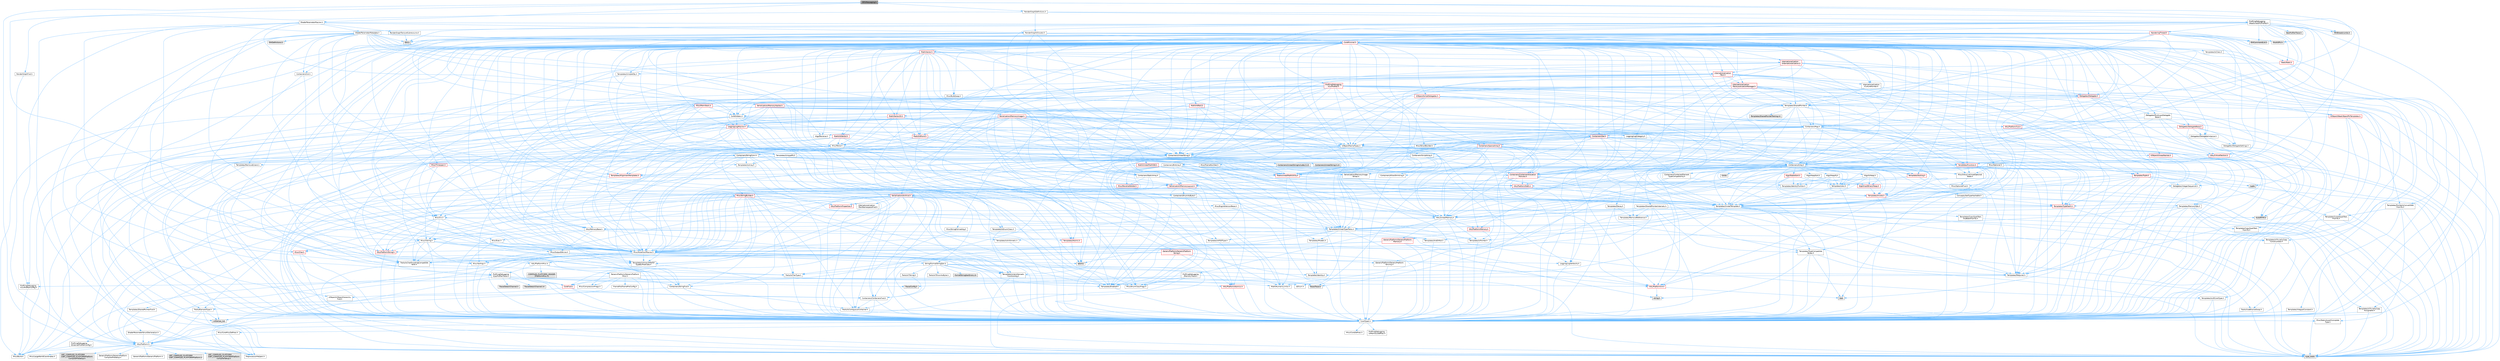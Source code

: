 digraph "GPUMessaging.h"
{
 // INTERACTIVE_SVG=YES
 // LATEX_PDF_SIZE
  bgcolor="transparent";
  edge [fontname=Helvetica,fontsize=10,labelfontname=Helvetica,labelfontsize=10];
  node [fontname=Helvetica,fontsize=10,shape=box,height=0.2,width=0.4];
  Node1 [id="Node000001",label="GPUMessaging.h",height=0.2,width=0.4,color="gray40", fillcolor="grey60", style="filled", fontcolor="black",tooltip=" "];
  Node1 -> Node2 [id="edge1_Node000001_Node000002",color="steelblue1",style="solid",tooltip=" "];
  Node2 [id="Node000002",label="HAL/Platform.h",height=0.2,width=0.4,color="grey40", fillcolor="white", style="filled",URL="$d9/dd0/Platform_8h.html",tooltip=" "];
  Node2 -> Node3 [id="edge2_Node000002_Node000003",color="steelblue1",style="solid",tooltip=" "];
  Node3 [id="Node000003",label="Misc/Build.h",height=0.2,width=0.4,color="grey40", fillcolor="white", style="filled",URL="$d3/dbb/Build_8h.html",tooltip=" "];
  Node2 -> Node4 [id="edge3_Node000002_Node000004",color="steelblue1",style="solid",tooltip=" "];
  Node4 [id="Node000004",label="Misc/LargeWorldCoordinates.h",height=0.2,width=0.4,color="grey40", fillcolor="white", style="filled",URL="$d2/dcb/LargeWorldCoordinates_8h.html",tooltip=" "];
  Node2 -> Node5 [id="edge4_Node000002_Node000005",color="steelblue1",style="solid",tooltip=" "];
  Node5 [id="Node000005",label="type_traits",height=0.2,width=0.4,color="grey60", fillcolor="#E0E0E0", style="filled",tooltip=" "];
  Node2 -> Node6 [id="edge5_Node000002_Node000006",color="steelblue1",style="solid",tooltip=" "];
  Node6 [id="Node000006",label="PreprocessorHelpers.h",height=0.2,width=0.4,color="grey40", fillcolor="white", style="filled",URL="$db/ddb/PreprocessorHelpers_8h.html",tooltip=" "];
  Node2 -> Node7 [id="edge6_Node000002_Node000007",color="steelblue1",style="solid",tooltip=" "];
  Node7 [id="Node000007",label="UBT_COMPILED_PLATFORM\l/UBT_COMPILED_PLATFORMPlatform\lCompilerPreSetup.h",height=0.2,width=0.4,color="grey60", fillcolor="#E0E0E0", style="filled",tooltip=" "];
  Node2 -> Node8 [id="edge7_Node000002_Node000008",color="steelblue1",style="solid",tooltip=" "];
  Node8 [id="Node000008",label="GenericPlatform/GenericPlatform\lCompilerPreSetup.h",height=0.2,width=0.4,color="grey40", fillcolor="white", style="filled",URL="$d9/dc8/GenericPlatformCompilerPreSetup_8h.html",tooltip=" "];
  Node2 -> Node9 [id="edge8_Node000002_Node000009",color="steelblue1",style="solid",tooltip=" "];
  Node9 [id="Node000009",label="GenericPlatform/GenericPlatform.h",height=0.2,width=0.4,color="grey40", fillcolor="white", style="filled",URL="$d6/d84/GenericPlatform_8h.html",tooltip=" "];
  Node2 -> Node10 [id="edge9_Node000002_Node000010",color="steelblue1",style="solid",tooltip=" "];
  Node10 [id="Node000010",label="UBT_COMPILED_PLATFORM\l/UBT_COMPILED_PLATFORMPlatform.h",height=0.2,width=0.4,color="grey60", fillcolor="#E0E0E0", style="filled",tooltip=" "];
  Node2 -> Node11 [id="edge10_Node000002_Node000011",color="steelblue1",style="solid",tooltip=" "];
  Node11 [id="Node000011",label="UBT_COMPILED_PLATFORM\l/UBT_COMPILED_PLATFORMPlatform\lCompilerSetup.h",height=0.2,width=0.4,color="grey60", fillcolor="#E0E0E0", style="filled",tooltip=" "];
  Node1 -> Node12 [id="edge11_Node000001_Node000012",color="steelblue1",style="solid",tooltip=" "];
  Node12 [id="Node000012",label="Misc/AssertionMacros.h",height=0.2,width=0.4,color="grey40", fillcolor="white", style="filled",URL="$d0/dfa/AssertionMacros_8h.html",tooltip=" "];
  Node12 -> Node13 [id="edge12_Node000012_Node000013",color="steelblue1",style="solid",tooltip=" "];
  Node13 [id="Node000013",label="CoreTypes.h",height=0.2,width=0.4,color="grey40", fillcolor="white", style="filled",URL="$dc/dec/CoreTypes_8h.html",tooltip=" "];
  Node13 -> Node2 [id="edge13_Node000013_Node000002",color="steelblue1",style="solid",tooltip=" "];
  Node13 -> Node14 [id="edge14_Node000013_Node000014",color="steelblue1",style="solid",tooltip=" "];
  Node14 [id="Node000014",label="ProfilingDebugging\l/UMemoryDefines.h",height=0.2,width=0.4,color="grey40", fillcolor="white", style="filled",URL="$d2/da2/UMemoryDefines_8h.html",tooltip=" "];
  Node13 -> Node15 [id="edge15_Node000013_Node000015",color="steelblue1",style="solid",tooltip=" "];
  Node15 [id="Node000015",label="Misc/CoreMiscDefines.h",height=0.2,width=0.4,color="grey40", fillcolor="white", style="filled",URL="$da/d38/CoreMiscDefines_8h.html",tooltip=" "];
  Node15 -> Node2 [id="edge16_Node000015_Node000002",color="steelblue1",style="solid",tooltip=" "];
  Node15 -> Node6 [id="edge17_Node000015_Node000006",color="steelblue1",style="solid",tooltip=" "];
  Node13 -> Node16 [id="edge18_Node000013_Node000016",color="steelblue1",style="solid",tooltip=" "];
  Node16 [id="Node000016",label="Misc/CoreDefines.h",height=0.2,width=0.4,color="grey40", fillcolor="white", style="filled",URL="$d3/dd2/CoreDefines_8h.html",tooltip=" "];
  Node12 -> Node2 [id="edge19_Node000012_Node000002",color="steelblue1",style="solid",tooltip=" "];
  Node12 -> Node17 [id="edge20_Node000012_Node000017",color="steelblue1",style="solid",tooltip=" "];
  Node17 [id="Node000017",label="HAL/PlatformMisc.h",height=0.2,width=0.4,color="grey40", fillcolor="white", style="filled",URL="$d0/df5/PlatformMisc_8h.html",tooltip=" "];
  Node17 -> Node13 [id="edge21_Node000017_Node000013",color="steelblue1",style="solid",tooltip=" "];
  Node17 -> Node18 [id="edge22_Node000017_Node000018",color="steelblue1",style="solid",tooltip=" "];
  Node18 [id="Node000018",label="GenericPlatform/GenericPlatform\lMisc.h",height=0.2,width=0.4,color="grey40", fillcolor="white", style="filled",URL="$db/d9a/GenericPlatformMisc_8h.html",tooltip=" "];
  Node18 -> Node19 [id="edge23_Node000018_Node000019",color="steelblue1",style="solid",tooltip=" "];
  Node19 [id="Node000019",label="Containers/StringFwd.h",height=0.2,width=0.4,color="grey40", fillcolor="white", style="filled",URL="$df/d37/StringFwd_8h.html",tooltip=" "];
  Node19 -> Node13 [id="edge24_Node000019_Node000013",color="steelblue1",style="solid",tooltip=" "];
  Node19 -> Node20 [id="edge25_Node000019_Node000020",color="steelblue1",style="solid",tooltip=" "];
  Node20 [id="Node000020",label="Traits/ElementType.h",height=0.2,width=0.4,color="grey40", fillcolor="white", style="filled",URL="$d5/d4f/ElementType_8h.html",tooltip=" "];
  Node20 -> Node2 [id="edge26_Node000020_Node000002",color="steelblue1",style="solid",tooltip=" "];
  Node20 -> Node21 [id="edge27_Node000020_Node000021",color="steelblue1",style="solid",tooltip=" "];
  Node21 [id="Node000021",label="initializer_list",height=0.2,width=0.4,color="grey60", fillcolor="#E0E0E0", style="filled",tooltip=" "];
  Node20 -> Node5 [id="edge28_Node000020_Node000005",color="steelblue1",style="solid",tooltip=" "];
  Node19 -> Node22 [id="edge29_Node000019_Node000022",color="steelblue1",style="solid",tooltip=" "];
  Node22 [id="Node000022",label="Traits/IsContiguousContainer.h",height=0.2,width=0.4,color="grey40", fillcolor="white", style="filled",URL="$d5/d3c/IsContiguousContainer_8h.html",tooltip=" "];
  Node22 -> Node13 [id="edge30_Node000022_Node000013",color="steelblue1",style="solid",tooltip=" "];
  Node22 -> Node23 [id="edge31_Node000022_Node000023",color="steelblue1",style="solid",tooltip=" "];
  Node23 [id="Node000023",label="Misc/StaticAssertComplete\lType.h",height=0.2,width=0.4,color="grey40", fillcolor="white", style="filled",URL="$d5/d4e/StaticAssertCompleteType_8h.html",tooltip=" "];
  Node22 -> Node21 [id="edge32_Node000022_Node000021",color="steelblue1",style="solid",tooltip=" "];
  Node18 -> Node24 [id="edge33_Node000018_Node000024",color="steelblue1",style="solid",tooltip=" "];
  Node24 [id="Node000024",label="CoreFwd.h",height=0.2,width=0.4,color="red", fillcolor="#FFF0F0", style="filled",URL="$d1/d1e/CoreFwd_8h.html",tooltip=" "];
  Node24 -> Node13 [id="edge34_Node000024_Node000013",color="steelblue1",style="solid",tooltip=" "];
  Node24 -> Node25 [id="edge35_Node000024_Node000025",color="steelblue1",style="solid",tooltip=" "];
  Node25 [id="Node000025",label="Containers/ContainersFwd.h",height=0.2,width=0.4,color="grey40", fillcolor="white", style="filled",URL="$d4/d0a/ContainersFwd_8h.html",tooltip=" "];
  Node25 -> Node2 [id="edge36_Node000025_Node000002",color="steelblue1",style="solid",tooltip=" "];
  Node25 -> Node13 [id="edge37_Node000025_Node000013",color="steelblue1",style="solid",tooltip=" "];
  Node25 -> Node22 [id="edge38_Node000025_Node000022",color="steelblue1",style="solid",tooltip=" "];
  Node24 -> Node27 [id="edge39_Node000024_Node000027",color="steelblue1",style="solid",tooltip=" "];
  Node27 [id="Node000027",label="UObject/UObjectHierarchy\lFwd.h",height=0.2,width=0.4,color="grey40", fillcolor="white", style="filled",URL="$d3/d13/UObjectHierarchyFwd_8h.html",tooltip=" "];
  Node18 -> Node13 [id="edge40_Node000018_Node000013",color="steelblue1",style="solid",tooltip=" "];
  Node18 -> Node28 [id="edge41_Node000018_Node000028",color="steelblue1",style="solid",tooltip=" "];
  Node28 [id="Node000028",label="FramePro/FrameProConfig.h",height=0.2,width=0.4,color="grey40", fillcolor="white", style="filled",URL="$d7/d90/FrameProConfig_8h.html",tooltip=" "];
  Node18 -> Node29 [id="edge42_Node000018_Node000029",color="steelblue1",style="solid",tooltip=" "];
  Node29 [id="Node000029",label="HAL/PlatformCrt.h",height=0.2,width=0.4,color="red", fillcolor="#FFF0F0", style="filled",URL="$d8/d75/PlatformCrt_8h.html",tooltip=" "];
  Node29 -> Node30 [id="edge43_Node000029_Node000030",color="steelblue1",style="solid",tooltip=" "];
  Node30 [id="Node000030",label="new",height=0.2,width=0.4,color="grey60", fillcolor="#E0E0E0", style="filled",tooltip=" "];
  Node29 -> Node38 [id="edge44_Node000029_Node000038",color="steelblue1",style="solid",tooltip=" "];
  Node38 [id="Node000038",label="string.h",height=0.2,width=0.4,color="grey60", fillcolor="#E0E0E0", style="filled",tooltip=" "];
  Node18 -> Node39 [id="edge45_Node000018_Node000039",color="steelblue1",style="solid",tooltip=" "];
  Node39 [id="Node000039",label="Math/NumericLimits.h",height=0.2,width=0.4,color="grey40", fillcolor="white", style="filled",URL="$df/d1b/NumericLimits_8h.html",tooltip=" "];
  Node39 -> Node13 [id="edge46_Node000039_Node000013",color="steelblue1",style="solid",tooltip=" "];
  Node18 -> Node40 [id="edge47_Node000018_Node000040",color="steelblue1",style="solid",tooltip=" "];
  Node40 [id="Node000040",label="Misc/CompressionFlags.h",height=0.2,width=0.4,color="grey40", fillcolor="white", style="filled",URL="$d9/d76/CompressionFlags_8h.html",tooltip=" "];
  Node18 -> Node41 [id="edge48_Node000018_Node000041",color="steelblue1",style="solid",tooltip=" "];
  Node41 [id="Node000041",label="Misc/EnumClassFlags.h",height=0.2,width=0.4,color="grey40", fillcolor="white", style="filled",URL="$d8/de7/EnumClassFlags_8h.html",tooltip=" "];
  Node18 -> Node42 [id="edge49_Node000018_Node000042",color="steelblue1",style="solid",tooltip=" "];
  Node42 [id="Node000042",label="ProfilingDebugging\l/CsvProfilerConfig.h",height=0.2,width=0.4,color="grey40", fillcolor="white", style="filled",URL="$d3/d88/CsvProfilerConfig_8h.html",tooltip=" "];
  Node42 -> Node3 [id="edge50_Node000042_Node000003",color="steelblue1",style="solid",tooltip=" "];
  Node18 -> Node43 [id="edge51_Node000018_Node000043",color="steelblue1",style="solid",tooltip=" "];
  Node43 [id="Node000043",label="ProfilingDebugging\l/ExternalProfilerConfig.h",height=0.2,width=0.4,color="grey40", fillcolor="white", style="filled",URL="$d3/dbb/ExternalProfilerConfig_8h.html",tooltip=" "];
  Node43 -> Node3 [id="edge52_Node000043_Node000003",color="steelblue1",style="solid",tooltip=" "];
  Node17 -> Node44 [id="edge53_Node000017_Node000044",color="steelblue1",style="solid",tooltip=" "];
  Node44 [id="Node000044",label="COMPILED_PLATFORM_HEADER\l(PlatformMisc.h)",height=0.2,width=0.4,color="grey60", fillcolor="#E0E0E0", style="filled",tooltip=" "];
  Node17 -> Node45 [id="edge54_Node000017_Node000045",color="steelblue1",style="solid",tooltip=" "];
  Node45 [id="Node000045",label="ProfilingDebugging\l/CpuProfilerTrace.h",height=0.2,width=0.4,color="grey40", fillcolor="white", style="filled",URL="$da/dcb/CpuProfilerTrace_8h.html",tooltip=" "];
  Node45 -> Node13 [id="edge55_Node000045_Node000013",color="steelblue1",style="solid",tooltip=" "];
  Node45 -> Node25 [id="edge56_Node000045_Node000025",color="steelblue1",style="solid",tooltip=" "];
  Node45 -> Node46 [id="edge57_Node000045_Node000046",color="steelblue1",style="solid",tooltip=" "];
  Node46 [id="Node000046",label="HAL/PlatformAtomics.h",height=0.2,width=0.4,color="red", fillcolor="#FFF0F0", style="filled",URL="$d3/d36/PlatformAtomics_8h.html",tooltip=" "];
  Node46 -> Node13 [id="edge58_Node000046_Node000013",color="steelblue1",style="solid",tooltip=" "];
  Node45 -> Node6 [id="edge59_Node000045_Node000006",color="steelblue1",style="solid",tooltip=" "];
  Node45 -> Node3 [id="edge60_Node000045_Node000003",color="steelblue1",style="solid",tooltip=" "];
  Node45 -> Node49 [id="edge61_Node000045_Node000049",color="steelblue1",style="solid",tooltip=" "];
  Node49 [id="Node000049",label="Trace/Config.h",height=0.2,width=0.4,color="grey60", fillcolor="#E0E0E0", style="filled",tooltip=" "];
  Node45 -> Node50 [id="edge62_Node000045_Node000050",color="steelblue1",style="solid",tooltip=" "];
  Node50 [id="Node000050",label="Trace/Detail/Channel.h",height=0.2,width=0.4,color="grey60", fillcolor="#E0E0E0", style="filled",tooltip=" "];
  Node45 -> Node51 [id="edge63_Node000045_Node000051",color="steelblue1",style="solid",tooltip=" "];
  Node51 [id="Node000051",label="Trace/Detail/Channel.inl",height=0.2,width=0.4,color="grey60", fillcolor="#E0E0E0", style="filled",tooltip=" "];
  Node45 -> Node52 [id="edge64_Node000045_Node000052",color="steelblue1",style="solid",tooltip=" "];
  Node52 [id="Node000052",label="Trace/Trace.h",height=0.2,width=0.4,color="grey60", fillcolor="#E0E0E0", style="filled",tooltip=" "];
  Node12 -> Node6 [id="edge65_Node000012_Node000006",color="steelblue1",style="solid",tooltip=" "];
  Node12 -> Node53 [id="edge66_Node000012_Node000053",color="steelblue1",style="solid",tooltip=" "];
  Node53 [id="Node000053",label="Templates/EnableIf.h",height=0.2,width=0.4,color="grey40", fillcolor="white", style="filled",URL="$d7/d60/EnableIf_8h.html",tooltip=" "];
  Node53 -> Node13 [id="edge67_Node000053_Node000013",color="steelblue1",style="solid",tooltip=" "];
  Node12 -> Node54 [id="edge68_Node000012_Node000054",color="steelblue1",style="solid",tooltip=" "];
  Node54 [id="Node000054",label="Templates/IsArrayOrRefOf\lTypeByPredicate.h",height=0.2,width=0.4,color="grey40", fillcolor="white", style="filled",URL="$d6/da1/IsArrayOrRefOfTypeByPredicate_8h.html",tooltip=" "];
  Node54 -> Node13 [id="edge69_Node000054_Node000013",color="steelblue1",style="solid",tooltip=" "];
  Node12 -> Node55 [id="edge70_Node000012_Node000055",color="steelblue1",style="solid",tooltip=" "];
  Node55 [id="Node000055",label="Templates/IsValidVariadic\lFunctionArg.h",height=0.2,width=0.4,color="grey40", fillcolor="white", style="filled",URL="$d0/dc8/IsValidVariadicFunctionArg_8h.html",tooltip=" "];
  Node55 -> Node13 [id="edge71_Node000055_Node000013",color="steelblue1",style="solid",tooltip=" "];
  Node55 -> Node56 [id="edge72_Node000055_Node000056",color="steelblue1",style="solid",tooltip=" "];
  Node56 [id="Node000056",label="IsEnum.h",height=0.2,width=0.4,color="grey40", fillcolor="white", style="filled",URL="$d4/de5/IsEnum_8h.html",tooltip=" "];
  Node55 -> Node5 [id="edge73_Node000055_Node000005",color="steelblue1",style="solid",tooltip=" "];
  Node12 -> Node57 [id="edge74_Node000012_Node000057",color="steelblue1",style="solid",tooltip=" "];
  Node57 [id="Node000057",label="Traits/IsCharEncodingCompatible\lWith.h",height=0.2,width=0.4,color="grey40", fillcolor="white", style="filled",URL="$df/dd1/IsCharEncodingCompatibleWith_8h.html",tooltip=" "];
  Node57 -> Node5 [id="edge75_Node000057_Node000005",color="steelblue1",style="solid",tooltip=" "];
  Node57 -> Node58 [id="edge76_Node000057_Node000058",color="steelblue1",style="solid",tooltip=" "];
  Node58 [id="Node000058",label="Traits/IsCharType.h",height=0.2,width=0.4,color="grey40", fillcolor="white", style="filled",URL="$db/d51/IsCharType_8h.html",tooltip=" "];
  Node58 -> Node13 [id="edge77_Node000058_Node000013",color="steelblue1",style="solid",tooltip=" "];
  Node12 -> Node59 [id="edge78_Node000012_Node000059",color="steelblue1",style="solid",tooltip=" "];
  Node59 [id="Node000059",label="Misc/VarArgs.h",height=0.2,width=0.4,color="grey40", fillcolor="white", style="filled",URL="$d5/d6f/VarArgs_8h.html",tooltip=" "];
  Node59 -> Node13 [id="edge79_Node000059_Node000013",color="steelblue1",style="solid",tooltip=" "];
  Node12 -> Node60 [id="edge80_Node000012_Node000060",color="steelblue1",style="solid",tooltip=" "];
  Node60 [id="Node000060",label="String/FormatStringSan.h",height=0.2,width=0.4,color="grey40", fillcolor="white", style="filled",URL="$d3/d8b/FormatStringSan_8h.html",tooltip=" "];
  Node60 -> Node5 [id="edge81_Node000060_Node000005",color="steelblue1",style="solid",tooltip=" "];
  Node60 -> Node13 [id="edge82_Node000060_Node000013",color="steelblue1",style="solid",tooltip=" "];
  Node60 -> Node61 [id="edge83_Node000060_Node000061",color="steelblue1",style="solid",tooltip=" "];
  Node61 [id="Node000061",label="Templates/Requires.h",height=0.2,width=0.4,color="grey40", fillcolor="white", style="filled",URL="$dc/d96/Requires_8h.html",tooltip=" "];
  Node61 -> Node53 [id="edge84_Node000061_Node000053",color="steelblue1",style="solid",tooltip=" "];
  Node61 -> Node5 [id="edge85_Node000061_Node000005",color="steelblue1",style="solid",tooltip=" "];
  Node60 -> Node62 [id="edge86_Node000060_Node000062",color="steelblue1",style="solid",tooltip=" "];
  Node62 [id="Node000062",label="Templates/Identity.h",height=0.2,width=0.4,color="grey40", fillcolor="white", style="filled",URL="$d0/dd5/Identity_8h.html",tooltip=" "];
  Node60 -> Node55 [id="edge87_Node000060_Node000055",color="steelblue1",style="solid",tooltip=" "];
  Node60 -> Node58 [id="edge88_Node000060_Node000058",color="steelblue1",style="solid",tooltip=" "];
  Node60 -> Node63 [id="edge89_Node000060_Node000063",color="steelblue1",style="solid",tooltip=" "];
  Node63 [id="Node000063",label="Traits/IsTEnumAsByte.h",height=0.2,width=0.4,color="grey40", fillcolor="white", style="filled",URL="$d1/de6/IsTEnumAsByte_8h.html",tooltip=" "];
  Node60 -> Node64 [id="edge90_Node000060_Node000064",color="steelblue1",style="solid",tooltip=" "];
  Node64 [id="Node000064",label="Traits/IsTString.h",height=0.2,width=0.4,color="grey40", fillcolor="white", style="filled",URL="$d0/df8/IsTString_8h.html",tooltip=" "];
  Node64 -> Node25 [id="edge91_Node000064_Node000025",color="steelblue1",style="solid",tooltip=" "];
  Node60 -> Node25 [id="edge92_Node000060_Node000025",color="steelblue1",style="solid",tooltip=" "];
  Node60 -> Node65 [id="edge93_Node000060_Node000065",color="steelblue1",style="solid",tooltip=" "];
  Node65 [id="Node000065",label="FormatStringSanErrors.inl",height=0.2,width=0.4,color="grey60", fillcolor="#E0E0E0", style="filled",tooltip=" "];
  Node12 -> Node66 [id="edge94_Node000012_Node000066",color="steelblue1",style="solid",tooltip=" "];
  Node66 [id="Node000066",label="atomic",height=0.2,width=0.4,color="grey60", fillcolor="#E0E0E0", style="filled",tooltip=" "];
  Node1 -> Node67 [id="edge95_Node000001_Node000067",color="steelblue1",style="solid",tooltip=" "];
  Node67 [id="Node000067",label="RenderGraphDefinitions.h",height=0.2,width=0.4,color="grey40", fillcolor="white", style="filled",URL="$df/d67/RenderGraphDefinitions_8h.html",tooltip=" "];
  Node67 -> Node68 [id="edge96_Node000067_Node000068",color="steelblue1",style="solid",tooltip=" "];
  Node68 [id="Node000068",label="ProfilingDebugging\l/RealtimeGPUProfiler.h",height=0.2,width=0.4,color="grey40", fillcolor="white", style="filled",URL="$d7/def/RealtimeGPUProfiler_8h.html",tooltip=" "];
  Node68 -> Node69 [id="edge97_Node000068_Node000069",color="steelblue1",style="solid",tooltip=" "];
  Node69 [id="Node000069",label="Containers/Array.h",height=0.2,width=0.4,color="grey40", fillcolor="white", style="filled",URL="$df/dd0/Array_8h.html",tooltip=" "];
  Node69 -> Node13 [id="edge98_Node000069_Node000013",color="steelblue1",style="solid",tooltip=" "];
  Node69 -> Node12 [id="edge99_Node000069_Node000012",color="steelblue1",style="solid",tooltip=" "];
  Node69 -> Node70 [id="edge100_Node000069_Node000070",color="steelblue1",style="solid",tooltip=" "];
  Node70 [id="Node000070",label="Misc/IntrusiveUnsetOptional\lState.h",height=0.2,width=0.4,color="grey40", fillcolor="white", style="filled",URL="$d2/d0a/IntrusiveUnsetOptionalState_8h.html",tooltip=" "];
  Node70 -> Node71 [id="edge101_Node000070_Node000071",color="steelblue1",style="solid",tooltip=" "];
  Node71 [id="Node000071",label="Misc/OptionalFwd.h",height=0.2,width=0.4,color="grey40", fillcolor="white", style="filled",URL="$dc/d50/OptionalFwd_8h.html",tooltip=" "];
  Node69 -> Node72 [id="edge102_Node000069_Node000072",color="steelblue1",style="solid",tooltip=" "];
  Node72 [id="Node000072",label="Misc/ReverseIterate.h",height=0.2,width=0.4,color="red", fillcolor="#FFF0F0", style="filled",URL="$db/de3/ReverseIterate_8h.html",tooltip=" "];
  Node72 -> Node2 [id="edge103_Node000072_Node000002",color="steelblue1",style="solid",tooltip=" "];
  Node69 -> Node74 [id="edge104_Node000069_Node000074",color="steelblue1",style="solid",tooltip=" "];
  Node74 [id="Node000074",label="HAL/UnrealMemory.h",height=0.2,width=0.4,color="grey40", fillcolor="white", style="filled",URL="$d9/d96/UnrealMemory_8h.html",tooltip=" "];
  Node74 -> Node13 [id="edge105_Node000074_Node000013",color="steelblue1",style="solid",tooltip=" "];
  Node74 -> Node75 [id="edge106_Node000074_Node000075",color="steelblue1",style="solid",tooltip=" "];
  Node75 [id="Node000075",label="GenericPlatform/GenericPlatform\lMemory.h",height=0.2,width=0.4,color="red", fillcolor="#FFF0F0", style="filled",URL="$dd/d22/GenericPlatformMemory_8h.html",tooltip=" "];
  Node75 -> Node24 [id="edge107_Node000075_Node000024",color="steelblue1",style="solid",tooltip=" "];
  Node75 -> Node13 [id="edge108_Node000075_Node000013",color="steelblue1",style="solid",tooltip=" "];
  Node75 -> Node76 [id="edge109_Node000075_Node000076",color="steelblue1",style="solid",tooltip=" "];
  Node76 [id="Node000076",label="HAL/PlatformString.h",height=0.2,width=0.4,color="red", fillcolor="#FFF0F0", style="filled",URL="$db/db5/PlatformString_8h.html",tooltip=" "];
  Node76 -> Node13 [id="edge110_Node000076_Node000013",color="steelblue1",style="solid",tooltip=" "];
  Node75 -> Node38 [id="edge111_Node000075_Node000038",color="steelblue1",style="solid",tooltip=" "];
  Node74 -> Node78 [id="edge112_Node000074_Node000078",color="steelblue1",style="solid",tooltip=" "];
  Node78 [id="Node000078",label="HAL/MemoryBase.h",height=0.2,width=0.4,color="grey40", fillcolor="white", style="filled",URL="$d6/d9f/MemoryBase_8h.html",tooltip=" "];
  Node78 -> Node13 [id="edge113_Node000078_Node000013",color="steelblue1",style="solid",tooltip=" "];
  Node78 -> Node46 [id="edge114_Node000078_Node000046",color="steelblue1",style="solid",tooltip=" "];
  Node78 -> Node29 [id="edge115_Node000078_Node000029",color="steelblue1",style="solid",tooltip=" "];
  Node78 -> Node79 [id="edge116_Node000078_Node000079",color="steelblue1",style="solid",tooltip=" "];
  Node79 [id="Node000079",label="Misc/Exec.h",height=0.2,width=0.4,color="grey40", fillcolor="white", style="filled",URL="$de/ddb/Exec_8h.html",tooltip=" "];
  Node79 -> Node13 [id="edge117_Node000079_Node000013",color="steelblue1",style="solid",tooltip=" "];
  Node79 -> Node12 [id="edge118_Node000079_Node000012",color="steelblue1",style="solid",tooltip=" "];
  Node78 -> Node80 [id="edge119_Node000078_Node000080",color="steelblue1",style="solid",tooltip=" "];
  Node80 [id="Node000080",label="Misc/OutputDevice.h",height=0.2,width=0.4,color="grey40", fillcolor="white", style="filled",URL="$d7/d32/OutputDevice_8h.html",tooltip=" "];
  Node80 -> Node24 [id="edge120_Node000080_Node000024",color="steelblue1",style="solid",tooltip=" "];
  Node80 -> Node13 [id="edge121_Node000080_Node000013",color="steelblue1",style="solid",tooltip=" "];
  Node80 -> Node81 [id="edge122_Node000080_Node000081",color="steelblue1",style="solid",tooltip=" "];
  Node81 [id="Node000081",label="Logging/LogVerbosity.h",height=0.2,width=0.4,color="grey40", fillcolor="white", style="filled",URL="$d2/d8f/LogVerbosity_8h.html",tooltip=" "];
  Node81 -> Node13 [id="edge123_Node000081_Node000013",color="steelblue1",style="solid",tooltip=" "];
  Node80 -> Node59 [id="edge124_Node000080_Node000059",color="steelblue1",style="solid",tooltip=" "];
  Node80 -> Node54 [id="edge125_Node000080_Node000054",color="steelblue1",style="solid",tooltip=" "];
  Node80 -> Node55 [id="edge126_Node000080_Node000055",color="steelblue1",style="solid",tooltip=" "];
  Node80 -> Node57 [id="edge127_Node000080_Node000057",color="steelblue1",style="solid",tooltip=" "];
  Node78 -> Node82 [id="edge128_Node000078_Node000082",color="steelblue1",style="solid",tooltip=" "];
  Node82 [id="Node000082",label="Templates/Atomic.h",height=0.2,width=0.4,color="red", fillcolor="#FFF0F0", style="filled",URL="$d3/d91/Atomic_8h.html",tooltip=" "];
  Node82 -> Node66 [id="edge129_Node000082_Node000066",color="steelblue1",style="solid",tooltip=" "];
  Node74 -> Node91 [id="edge130_Node000074_Node000091",color="steelblue1",style="solid",tooltip=" "];
  Node91 [id="Node000091",label="HAL/PlatformMemory.h",height=0.2,width=0.4,color="red", fillcolor="#FFF0F0", style="filled",URL="$de/d68/PlatformMemory_8h.html",tooltip=" "];
  Node91 -> Node13 [id="edge131_Node000091_Node000013",color="steelblue1",style="solid",tooltip=" "];
  Node91 -> Node75 [id="edge132_Node000091_Node000075",color="steelblue1",style="solid",tooltip=" "];
  Node74 -> Node93 [id="edge133_Node000074_Node000093",color="steelblue1",style="solid",tooltip=" "];
  Node93 [id="Node000093",label="ProfilingDebugging\l/MemoryTrace.h",height=0.2,width=0.4,color="grey40", fillcolor="white", style="filled",URL="$da/dd7/MemoryTrace_8h.html",tooltip=" "];
  Node93 -> Node2 [id="edge134_Node000093_Node000002",color="steelblue1",style="solid",tooltip=" "];
  Node93 -> Node41 [id="edge135_Node000093_Node000041",color="steelblue1",style="solid",tooltip=" "];
  Node93 -> Node49 [id="edge136_Node000093_Node000049",color="steelblue1",style="solid",tooltip=" "];
  Node93 -> Node52 [id="edge137_Node000093_Node000052",color="steelblue1",style="solid",tooltip=" "];
  Node74 -> Node94 [id="edge138_Node000074_Node000094",color="steelblue1",style="solid",tooltip=" "];
  Node94 [id="Node000094",label="Templates/IsPointer.h",height=0.2,width=0.4,color="grey40", fillcolor="white", style="filled",URL="$d7/d05/IsPointer_8h.html",tooltip=" "];
  Node94 -> Node13 [id="edge139_Node000094_Node000013",color="steelblue1",style="solid",tooltip=" "];
  Node69 -> Node95 [id="edge140_Node000069_Node000095",color="steelblue1",style="solid",tooltip=" "];
  Node95 [id="Node000095",label="Templates/UnrealTypeTraits.h",height=0.2,width=0.4,color="grey40", fillcolor="white", style="filled",URL="$d2/d2d/UnrealTypeTraits_8h.html",tooltip=" "];
  Node95 -> Node13 [id="edge141_Node000095_Node000013",color="steelblue1",style="solid",tooltip=" "];
  Node95 -> Node94 [id="edge142_Node000095_Node000094",color="steelblue1",style="solid",tooltip=" "];
  Node95 -> Node12 [id="edge143_Node000095_Node000012",color="steelblue1",style="solid",tooltip=" "];
  Node95 -> Node87 [id="edge144_Node000095_Node000087",color="steelblue1",style="solid",tooltip=" "];
  Node87 [id="Node000087",label="Templates/AndOrNot.h",height=0.2,width=0.4,color="grey40", fillcolor="white", style="filled",URL="$db/d0a/AndOrNot_8h.html",tooltip=" "];
  Node87 -> Node13 [id="edge145_Node000087_Node000013",color="steelblue1",style="solid",tooltip=" "];
  Node95 -> Node53 [id="edge146_Node000095_Node000053",color="steelblue1",style="solid",tooltip=" "];
  Node95 -> Node96 [id="edge147_Node000095_Node000096",color="steelblue1",style="solid",tooltip=" "];
  Node96 [id="Node000096",label="Templates/IsArithmetic.h",height=0.2,width=0.4,color="grey40", fillcolor="white", style="filled",URL="$d2/d5d/IsArithmetic_8h.html",tooltip=" "];
  Node96 -> Node13 [id="edge148_Node000096_Node000013",color="steelblue1",style="solid",tooltip=" "];
  Node95 -> Node56 [id="edge149_Node000095_Node000056",color="steelblue1",style="solid",tooltip=" "];
  Node95 -> Node97 [id="edge150_Node000095_Node000097",color="steelblue1",style="solid",tooltip=" "];
  Node97 [id="Node000097",label="Templates/Models.h",height=0.2,width=0.4,color="grey40", fillcolor="white", style="filled",URL="$d3/d0c/Models_8h.html",tooltip=" "];
  Node97 -> Node62 [id="edge151_Node000097_Node000062",color="steelblue1",style="solid",tooltip=" "];
  Node95 -> Node98 [id="edge152_Node000095_Node000098",color="steelblue1",style="solid",tooltip=" "];
  Node98 [id="Node000098",label="Templates/IsPODType.h",height=0.2,width=0.4,color="grey40", fillcolor="white", style="filled",URL="$d7/db1/IsPODType_8h.html",tooltip=" "];
  Node98 -> Node13 [id="edge153_Node000098_Node000013",color="steelblue1",style="solid",tooltip=" "];
  Node95 -> Node99 [id="edge154_Node000095_Node000099",color="steelblue1",style="solid",tooltip=" "];
  Node99 [id="Node000099",label="Templates/IsUECoreType.h",height=0.2,width=0.4,color="grey40", fillcolor="white", style="filled",URL="$d1/db8/IsUECoreType_8h.html",tooltip=" "];
  Node99 -> Node13 [id="edge155_Node000099_Node000013",color="steelblue1",style="solid",tooltip=" "];
  Node99 -> Node5 [id="edge156_Node000099_Node000005",color="steelblue1",style="solid",tooltip=" "];
  Node95 -> Node88 [id="edge157_Node000095_Node000088",color="steelblue1",style="solid",tooltip=" "];
  Node88 [id="Node000088",label="Templates/IsTriviallyCopy\lConstructible.h",height=0.2,width=0.4,color="grey40", fillcolor="white", style="filled",URL="$d3/d78/IsTriviallyCopyConstructible_8h.html",tooltip=" "];
  Node88 -> Node13 [id="edge158_Node000088_Node000013",color="steelblue1",style="solid",tooltip=" "];
  Node88 -> Node5 [id="edge159_Node000088_Node000005",color="steelblue1",style="solid",tooltip=" "];
  Node69 -> Node100 [id="edge160_Node000069_Node000100",color="steelblue1",style="solid",tooltip=" "];
  Node100 [id="Node000100",label="Templates/UnrealTemplate.h",height=0.2,width=0.4,color="grey40", fillcolor="white", style="filled",URL="$d4/d24/UnrealTemplate_8h.html",tooltip=" "];
  Node100 -> Node13 [id="edge161_Node000100_Node000013",color="steelblue1",style="solid",tooltip=" "];
  Node100 -> Node94 [id="edge162_Node000100_Node000094",color="steelblue1",style="solid",tooltip=" "];
  Node100 -> Node74 [id="edge163_Node000100_Node000074",color="steelblue1",style="solid",tooltip=" "];
  Node100 -> Node101 [id="edge164_Node000100_Node000101",color="steelblue1",style="solid",tooltip=" "];
  Node101 [id="Node000101",label="Templates/CopyQualifiers\lAndRefsFromTo.h",height=0.2,width=0.4,color="grey40", fillcolor="white", style="filled",URL="$d3/db3/CopyQualifiersAndRefsFromTo_8h.html",tooltip=" "];
  Node101 -> Node102 [id="edge165_Node000101_Node000102",color="steelblue1",style="solid",tooltip=" "];
  Node102 [id="Node000102",label="Templates/CopyQualifiers\lFromTo.h",height=0.2,width=0.4,color="grey40", fillcolor="white", style="filled",URL="$d5/db4/CopyQualifiersFromTo_8h.html",tooltip=" "];
  Node100 -> Node95 [id="edge166_Node000100_Node000095",color="steelblue1",style="solid",tooltip=" "];
  Node100 -> Node103 [id="edge167_Node000100_Node000103",color="steelblue1",style="solid",tooltip=" "];
  Node103 [id="Node000103",label="Templates/RemoveReference.h",height=0.2,width=0.4,color="grey40", fillcolor="white", style="filled",URL="$da/dbe/RemoveReference_8h.html",tooltip=" "];
  Node103 -> Node13 [id="edge168_Node000103_Node000013",color="steelblue1",style="solid",tooltip=" "];
  Node100 -> Node61 [id="edge169_Node000100_Node000061",color="steelblue1",style="solid",tooltip=" "];
  Node100 -> Node104 [id="edge170_Node000100_Node000104",color="steelblue1",style="solid",tooltip=" "];
  Node104 [id="Node000104",label="Templates/TypeCompatible\lBytes.h",height=0.2,width=0.4,color="grey40", fillcolor="white", style="filled",URL="$df/d0a/TypeCompatibleBytes_8h.html",tooltip=" "];
  Node104 -> Node13 [id="edge171_Node000104_Node000013",color="steelblue1",style="solid",tooltip=" "];
  Node104 -> Node38 [id="edge172_Node000104_Node000038",color="steelblue1",style="solid",tooltip=" "];
  Node104 -> Node30 [id="edge173_Node000104_Node000030",color="steelblue1",style="solid",tooltip=" "];
  Node104 -> Node5 [id="edge174_Node000104_Node000005",color="steelblue1",style="solid",tooltip=" "];
  Node100 -> Node62 [id="edge175_Node000100_Node000062",color="steelblue1",style="solid",tooltip=" "];
  Node100 -> Node22 [id="edge176_Node000100_Node000022",color="steelblue1",style="solid",tooltip=" "];
  Node100 -> Node105 [id="edge177_Node000100_Node000105",color="steelblue1",style="solid",tooltip=" "];
  Node105 [id="Node000105",label="Traits/UseBitwiseSwap.h",height=0.2,width=0.4,color="grey40", fillcolor="white", style="filled",URL="$db/df3/UseBitwiseSwap_8h.html",tooltip=" "];
  Node105 -> Node13 [id="edge178_Node000105_Node000013",color="steelblue1",style="solid",tooltip=" "];
  Node105 -> Node5 [id="edge179_Node000105_Node000005",color="steelblue1",style="solid",tooltip=" "];
  Node100 -> Node5 [id="edge180_Node000100_Node000005",color="steelblue1",style="solid",tooltip=" "];
  Node69 -> Node106 [id="edge181_Node000069_Node000106",color="steelblue1",style="solid",tooltip=" "];
  Node106 [id="Node000106",label="Containers/AllowShrinking.h",height=0.2,width=0.4,color="grey40", fillcolor="white", style="filled",URL="$d7/d1a/AllowShrinking_8h.html",tooltip=" "];
  Node106 -> Node13 [id="edge182_Node000106_Node000013",color="steelblue1",style="solid",tooltip=" "];
  Node69 -> Node107 [id="edge183_Node000069_Node000107",color="steelblue1",style="solid",tooltip=" "];
  Node107 [id="Node000107",label="Containers/ContainerAllocation\lPolicies.h",height=0.2,width=0.4,color="red", fillcolor="#FFF0F0", style="filled",URL="$d7/dff/ContainerAllocationPolicies_8h.html",tooltip=" "];
  Node107 -> Node13 [id="edge184_Node000107_Node000013",color="steelblue1",style="solid",tooltip=" "];
  Node107 -> Node107 [id="edge185_Node000107_Node000107",color="steelblue1",style="solid",tooltip=" "];
  Node107 -> Node109 [id="edge186_Node000107_Node000109",color="steelblue1",style="solid",tooltip=" "];
  Node109 [id="Node000109",label="HAL/PlatformMath.h",height=0.2,width=0.4,color="red", fillcolor="#FFF0F0", style="filled",URL="$dc/d53/PlatformMath_8h.html",tooltip=" "];
  Node109 -> Node13 [id="edge187_Node000109_Node000013",color="steelblue1",style="solid",tooltip=" "];
  Node107 -> Node74 [id="edge188_Node000107_Node000074",color="steelblue1",style="solid",tooltip=" "];
  Node107 -> Node39 [id="edge189_Node000107_Node000039",color="steelblue1",style="solid",tooltip=" "];
  Node107 -> Node12 [id="edge190_Node000107_Node000012",color="steelblue1",style="solid",tooltip=" "];
  Node107 -> Node118 [id="edge191_Node000107_Node000118",color="steelblue1",style="solid",tooltip=" "];
  Node118 [id="Node000118",label="Templates/MemoryOps.h",height=0.2,width=0.4,color="grey40", fillcolor="white", style="filled",URL="$db/dea/MemoryOps_8h.html",tooltip=" "];
  Node118 -> Node13 [id="edge192_Node000118_Node000013",color="steelblue1",style="solid",tooltip=" "];
  Node118 -> Node74 [id="edge193_Node000118_Node000074",color="steelblue1",style="solid",tooltip=" "];
  Node118 -> Node89 [id="edge194_Node000118_Node000089",color="steelblue1",style="solid",tooltip=" "];
  Node89 [id="Node000089",label="Templates/IsTriviallyCopy\lAssignable.h",height=0.2,width=0.4,color="grey40", fillcolor="white", style="filled",URL="$d2/df2/IsTriviallyCopyAssignable_8h.html",tooltip=" "];
  Node89 -> Node13 [id="edge195_Node000089_Node000013",color="steelblue1",style="solid",tooltip=" "];
  Node89 -> Node5 [id="edge196_Node000089_Node000005",color="steelblue1",style="solid",tooltip=" "];
  Node118 -> Node88 [id="edge197_Node000118_Node000088",color="steelblue1",style="solid",tooltip=" "];
  Node118 -> Node61 [id="edge198_Node000118_Node000061",color="steelblue1",style="solid",tooltip=" "];
  Node118 -> Node95 [id="edge199_Node000118_Node000095",color="steelblue1",style="solid",tooltip=" "];
  Node118 -> Node105 [id="edge200_Node000118_Node000105",color="steelblue1",style="solid",tooltip=" "];
  Node118 -> Node30 [id="edge201_Node000118_Node000030",color="steelblue1",style="solid",tooltip=" "];
  Node118 -> Node5 [id="edge202_Node000118_Node000005",color="steelblue1",style="solid",tooltip=" "];
  Node107 -> Node104 [id="edge203_Node000107_Node000104",color="steelblue1",style="solid",tooltip=" "];
  Node107 -> Node5 [id="edge204_Node000107_Node000005",color="steelblue1",style="solid",tooltip=" "];
  Node69 -> Node119 [id="edge205_Node000069_Node000119",color="steelblue1",style="solid",tooltip=" "];
  Node119 [id="Node000119",label="Containers/ContainerElement\lTypeCompatibility.h",height=0.2,width=0.4,color="grey40", fillcolor="white", style="filled",URL="$df/ddf/ContainerElementTypeCompatibility_8h.html",tooltip=" "];
  Node119 -> Node13 [id="edge206_Node000119_Node000013",color="steelblue1",style="solid",tooltip=" "];
  Node119 -> Node95 [id="edge207_Node000119_Node000095",color="steelblue1",style="solid",tooltip=" "];
  Node69 -> Node120 [id="edge208_Node000069_Node000120",color="steelblue1",style="solid",tooltip=" "];
  Node120 [id="Node000120",label="Serialization/Archive.h",height=0.2,width=0.4,color="red", fillcolor="#FFF0F0", style="filled",URL="$d7/d3b/Archive_8h.html",tooltip=" "];
  Node120 -> Node24 [id="edge209_Node000120_Node000024",color="steelblue1",style="solid",tooltip=" "];
  Node120 -> Node13 [id="edge210_Node000120_Node000013",color="steelblue1",style="solid",tooltip=" "];
  Node120 -> Node121 [id="edge211_Node000120_Node000121",color="steelblue1",style="solid",tooltip=" "];
  Node121 [id="Node000121",label="HAL/PlatformProperties.h",height=0.2,width=0.4,color="red", fillcolor="#FFF0F0", style="filled",URL="$d9/db0/PlatformProperties_8h.html",tooltip=" "];
  Node121 -> Node13 [id="edge212_Node000121_Node000013",color="steelblue1",style="solid",tooltip=" "];
  Node120 -> Node124 [id="edge213_Node000120_Node000124",color="steelblue1",style="solid",tooltip=" "];
  Node124 [id="Node000124",label="Internationalization\l/TextNamespaceFwd.h",height=0.2,width=0.4,color="grey40", fillcolor="white", style="filled",URL="$d8/d97/TextNamespaceFwd_8h.html",tooltip=" "];
  Node124 -> Node13 [id="edge214_Node000124_Node000013",color="steelblue1",style="solid",tooltip=" "];
  Node120 -> Node12 [id="edge215_Node000120_Node000012",color="steelblue1",style="solid",tooltip=" "];
  Node120 -> Node3 [id="edge216_Node000120_Node000003",color="steelblue1",style="solid",tooltip=" "];
  Node120 -> Node40 [id="edge217_Node000120_Node000040",color="steelblue1",style="solid",tooltip=" "];
  Node120 -> Node125 [id="edge218_Node000120_Node000125",color="steelblue1",style="solid",tooltip=" "];
  Node125 [id="Node000125",label="Misc/EngineVersionBase.h",height=0.2,width=0.4,color="grey40", fillcolor="white", style="filled",URL="$d5/d2b/EngineVersionBase_8h.html",tooltip=" "];
  Node125 -> Node13 [id="edge219_Node000125_Node000013",color="steelblue1",style="solid",tooltip=" "];
  Node120 -> Node59 [id="edge220_Node000120_Node000059",color="steelblue1",style="solid",tooltip=" "];
  Node120 -> Node53 [id="edge221_Node000120_Node000053",color="steelblue1",style="solid",tooltip=" "];
  Node120 -> Node54 [id="edge222_Node000120_Node000054",color="steelblue1",style="solid",tooltip=" "];
  Node120 -> Node128 [id="edge223_Node000120_Node000128",color="steelblue1",style="solid",tooltip=" "];
  Node128 [id="Node000128",label="Templates/IsEnumClass.h",height=0.2,width=0.4,color="grey40", fillcolor="white", style="filled",URL="$d7/d15/IsEnumClass_8h.html",tooltip=" "];
  Node128 -> Node13 [id="edge224_Node000128_Node000013",color="steelblue1",style="solid",tooltip=" "];
  Node128 -> Node87 [id="edge225_Node000128_Node000087",color="steelblue1",style="solid",tooltip=" "];
  Node120 -> Node55 [id="edge226_Node000120_Node000055",color="steelblue1",style="solid",tooltip=" "];
  Node120 -> Node100 [id="edge227_Node000120_Node000100",color="steelblue1",style="solid",tooltip=" "];
  Node120 -> Node57 [id="edge228_Node000120_Node000057",color="steelblue1",style="solid",tooltip=" "];
  Node69 -> Node130 [id="edge229_Node000069_Node000130",color="steelblue1",style="solid",tooltip=" "];
  Node130 [id="Node000130",label="Serialization/MemoryImage\lWriter.h",height=0.2,width=0.4,color="grey40", fillcolor="white", style="filled",URL="$d0/d08/MemoryImageWriter_8h.html",tooltip=" "];
  Node130 -> Node13 [id="edge230_Node000130_Node000013",color="steelblue1",style="solid",tooltip=" "];
  Node130 -> Node131 [id="edge231_Node000130_Node000131",color="steelblue1",style="solid",tooltip=" "];
  Node131 [id="Node000131",label="Serialization/MemoryLayout.h",height=0.2,width=0.4,color="red", fillcolor="#FFF0F0", style="filled",URL="$d7/d66/MemoryLayout_8h.html",tooltip=" "];
  Node131 -> Node134 [id="edge232_Node000131_Node000134",color="steelblue1",style="solid",tooltip=" "];
  Node134 [id="Node000134",label="Containers/EnumAsByte.h",height=0.2,width=0.4,color="grey40", fillcolor="white", style="filled",URL="$d6/d9a/EnumAsByte_8h.html",tooltip=" "];
  Node134 -> Node13 [id="edge233_Node000134_Node000013",color="steelblue1",style="solid",tooltip=" "];
  Node134 -> Node98 [id="edge234_Node000134_Node000098",color="steelblue1",style="solid",tooltip=" "];
  Node134 -> Node135 [id="edge235_Node000134_Node000135",color="steelblue1",style="solid",tooltip=" "];
  Node135 [id="Node000135",label="Templates/TypeHash.h",height=0.2,width=0.4,color="red", fillcolor="#FFF0F0", style="filled",URL="$d1/d62/TypeHash_8h.html",tooltip=" "];
  Node135 -> Node13 [id="edge236_Node000135_Node000013",color="steelblue1",style="solid",tooltip=" "];
  Node135 -> Node61 [id="edge237_Node000135_Node000061",color="steelblue1",style="solid",tooltip=" "];
  Node135 -> Node136 [id="edge238_Node000135_Node000136",color="steelblue1",style="solid",tooltip=" "];
  Node136 [id="Node000136",label="Misc/Crc.h",height=0.2,width=0.4,color="grey40", fillcolor="white", style="filled",URL="$d4/dd2/Crc_8h.html",tooltip=" "];
  Node136 -> Node13 [id="edge239_Node000136_Node000013",color="steelblue1",style="solid",tooltip=" "];
  Node136 -> Node76 [id="edge240_Node000136_Node000076",color="steelblue1",style="solid",tooltip=" "];
  Node136 -> Node12 [id="edge241_Node000136_Node000012",color="steelblue1",style="solid",tooltip=" "];
  Node136 -> Node137 [id="edge242_Node000136_Node000137",color="steelblue1",style="solid",tooltip=" "];
  Node137 [id="Node000137",label="Misc/CString.h",height=0.2,width=0.4,color="grey40", fillcolor="white", style="filled",URL="$d2/d49/CString_8h.html",tooltip=" "];
  Node137 -> Node13 [id="edge243_Node000137_Node000013",color="steelblue1",style="solid",tooltip=" "];
  Node137 -> Node29 [id="edge244_Node000137_Node000029",color="steelblue1",style="solid",tooltip=" "];
  Node137 -> Node76 [id="edge245_Node000137_Node000076",color="steelblue1",style="solid",tooltip=" "];
  Node137 -> Node12 [id="edge246_Node000137_Node000012",color="steelblue1",style="solid",tooltip=" "];
  Node137 -> Node138 [id="edge247_Node000137_Node000138",color="steelblue1",style="solid",tooltip=" "];
  Node138 [id="Node000138",label="Misc/Char.h",height=0.2,width=0.4,color="red", fillcolor="#FFF0F0", style="filled",URL="$d0/d58/Char_8h.html",tooltip=" "];
  Node138 -> Node13 [id="edge248_Node000138_Node000013",color="steelblue1",style="solid",tooltip=" "];
  Node138 -> Node5 [id="edge249_Node000138_Node000005",color="steelblue1",style="solid",tooltip=" "];
  Node137 -> Node59 [id="edge250_Node000137_Node000059",color="steelblue1",style="solid",tooltip=" "];
  Node137 -> Node54 [id="edge251_Node000137_Node000054",color="steelblue1",style="solid",tooltip=" "];
  Node137 -> Node55 [id="edge252_Node000137_Node000055",color="steelblue1",style="solid",tooltip=" "];
  Node137 -> Node57 [id="edge253_Node000137_Node000057",color="steelblue1",style="solid",tooltip=" "];
  Node136 -> Node138 [id="edge254_Node000136_Node000138",color="steelblue1",style="solid",tooltip=" "];
  Node136 -> Node95 [id="edge255_Node000136_Node000095",color="steelblue1",style="solid",tooltip=" "];
  Node136 -> Node58 [id="edge256_Node000136_Node000058",color="steelblue1",style="solid",tooltip=" "];
  Node135 -> Node5 [id="edge257_Node000135_Node000005",color="steelblue1",style="solid",tooltip=" "];
  Node131 -> Node19 [id="edge258_Node000131_Node000019",color="steelblue1",style="solid",tooltip=" "];
  Node131 -> Node74 [id="edge259_Node000131_Node000074",color="steelblue1",style="solid",tooltip=" "];
  Node131 -> Node53 [id="edge260_Node000131_Node000053",color="steelblue1",style="solid",tooltip=" "];
  Node131 -> Node97 [id="edge261_Node000131_Node000097",color="steelblue1",style="solid",tooltip=" "];
  Node131 -> Node100 [id="edge262_Node000131_Node000100",color="steelblue1",style="solid",tooltip=" "];
  Node69 -> Node144 [id="edge263_Node000069_Node000144",color="steelblue1",style="solid",tooltip=" "];
  Node144 [id="Node000144",label="Algo/Heapify.h",height=0.2,width=0.4,color="grey40", fillcolor="white", style="filled",URL="$d0/d2a/Heapify_8h.html",tooltip=" "];
  Node144 -> Node145 [id="edge264_Node000144_Node000145",color="steelblue1",style="solid",tooltip=" "];
  Node145 [id="Node000145",label="Algo/Impl/BinaryHeap.h",height=0.2,width=0.4,color="red", fillcolor="#FFF0F0", style="filled",URL="$d7/da3/Algo_2Impl_2BinaryHeap_8h.html",tooltip=" "];
  Node145 -> Node146 [id="edge265_Node000145_Node000146",color="steelblue1",style="solid",tooltip=" "];
  Node146 [id="Node000146",label="Templates/Invoke.h",height=0.2,width=0.4,color="red", fillcolor="#FFF0F0", style="filled",URL="$d7/deb/Invoke_8h.html",tooltip=" "];
  Node146 -> Node13 [id="edge266_Node000146_Node000013",color="steelblue1",style="solid",tooltip=" "];
  Node146 -> Node100 [id="edge267_Node000146_Node000100",color="steelblue1",style="solid",tooltip=" "];
  Node146 -> Node5 [id="edge268_Node000146_Node000005",color="steelblue1",style="solid",tooltip=" "];
  Node145 -> Node5 [id="edge269_Node000145_Node000005",color="steelblue1",style="solid",tooltip=" "];
  Node144 -> Node150 [id="edge270_Node000144_Node000150",color="steelblue1",style="solid",tooltip=" "];
  Node150 [id="Node000150",label="Templates/IdentityFunctor.h",height=0.2,width=0.4,color="grey40", fillcolor="white", style="filled",URL="$d7/d2e/IdentityFunctor_8h.html",tooltip=" "];
  Node150 -> Node2 [id="edge271_Node000150_Node000002",color="steelblue1",style="solid",tooltip=" "];
  Node144 -> Node146 [id="edge272_Node000144_Node000146",color="steelblue1",style="solid",tooltip=" "];
  Node144 -> Node151 [id="edge273_Node000144_Node000151",color="steelblue1",style="solid",tooltip=" "];
  Node151 [id="Node000151",label="Templates/Less.h",height=0.2,width=0.4,color="grey40", fillcolor="white", style="filled",URL="$de/dc8/Less_8h.html",tooltip=" "];
  Node151 -> Node13 [id="edge274_Node000151_Node000013",color="steelblue1",style="solid",tooltip=" "];
  Node151 -> Node100 [id="edge275_Node000151_Node000100",color="steelblue1",style="solid",tooltip=" "];
  Node144 -> Node100 [id="edge276_Node000144_Node000100",color="steelblue1",style="solid",tooltip=" "];
  Node69 -> Node152 [id="edge277_Node000069_Node000152",color="steelblue1",style="solid",tooltip=" "];
  Node152 [id="Node000152",label="Algo/HeapSort.h",height=0.2,width=0.4,color="grey40", fillcolor="white", style="filled",URL="$d3/d92/HeapSort_8h.html",tooltip=" "];
  Node152 -> Node145 [id="edge278_Node000152_Node000145",color="steelblue1",style="solid",tooltip=" "];
  Node152 -> Node150 [id="edge279_Node000152_Node000150",color="steelblue1",style="solid",tooltip=" "];
  Node152 -> Node151 [id="edge280_Node000152_Node000151",color="steelblue1",style="solid",tooltip=" "];
  Node152 -> Node100 [id="edge281_Node000152_Node000100",color="steelblue1",style="solid",tooltip=" "];
  Node69 -> Node153 [id="edge282_Node000069_Node000153",color="steelblue1",style="solid",tooltip=" "];
  Node153 [id="Node000153",label="Algo/IsHeap.h",height=0.2,width=0.4,color="grey40", fillcolor="white", style="filled",URL="$de/d32/IsHeap_8h.html",tooltip=" "];
  Node153 -> Node145 [id="edge283_Node000153_Node000145",color="steelblue1",style="solid",tooltip=" "];
  Node153 -> Node150 [id="edge284_Node000153_Node000150",color="steelblue1",style="solid",tooltip=" "];
  Node153 -> Node146 [id="edge285_Node000153_Node000146",color="steelblue1",style="solid",tooltip=" "];
  Node153 -> Node151 [id="edge286_Node000153_Node000151",color="steelblue1",style="solid",tooltip=" "];
  Node153 -> Node100 [id="edge287_Node000153_Node000100",color="steelblue1",style="solid",tooltip=" "];
  Node69 -> Node145 [id="edge288_Node000069_Node000145",color="steelblue1",style="solid",tooltip=" "];
  Node69 -> Node154 [id="edge289_Node000069_Node000154",color="steelblue1",style="solid",tooltip=" "];
  Node154 [id="Node000154",label="Algo/StableSort.h",height=0.2,width=0.4,color="red", fillcolor="#FFF0F0", style="filled",URL="$d7/d3c/StableSort_8h.html",tooltip=" "];
  Node154 -> Node150 [id="edge290_Node000154_Node000150",color="steelblue1",style="solid",tooltip=" "];
  Node154 -> Node146 [id="edge291_Node000154_Node000146",color="steelblue1",style="solid",tooltip=" "];
  Node154 -> Node151 [id="edge292_Node000154_Node000151",color="steelblue1",style="solid",tooltip=" "];
  Node154 -> Node100 [id="edge293_Node000154_Node000100",color="steelblue1",style="solid",tooltip=" "];
  Node69 -> Node157 [id="edge294_Node000069_Node000157",color="steelblue1",style="solid",tooltip=" "];
  Node157 [id="Node000157",label="Concepts/GetTypeHashable.h",height=0.2,width=0.4,color="grey40", fillcolor="white", style="filled",URL="$d3/da2/GetTypeHashable_8h.html",tooltip=" "];
  Node157 -> Node13 [id="edge295_Node000157_Node000013",color="steelblue1",style="solid",tooltip=" "];
  Node157 -> Node135 [id="edge296_Node000157_Node000135",color="steelblue1",style="solid",tooltip=" "];
  Node69 -> Node150 [id="edge297_Node000069_Node000150",color="steelblue1",style="solid",tooltip=" "];
  Node69 -> Node146 [id="edge298_Node000069_Node000146",color="steelblue1",style="solid",tooltip=" "];
  Node69 -> Node151 [id="edge299_Node000069_Node000151",color="steelblue1",style="solid",tooltip=" "];
  Node69 -> Node158 [id="edge300_Node000069_Node000158",color="steelblue1",style="solid",tooltip=" "];
  Node158 [id="Node000158",label="Templates/LosesQualifiers\lFromTo.h",height=0.2,width=0.4,color="grey40", fillcolor="white", style="filled",URL="$d2/db3/LosesQualifiersFromTo_8h.html",tooltip=" "];
  Node158 -> Node102 [id="edge301_Node000158_Node000102",color="steelblue1",style="solid",tooltip=" "];
  Node158 -> Node5 [id="edge302_Node000158_Node000005",color="steelblue1",style="solid",tooltip=" "];
  Node69 -> Node61 [id="edge303_Node000069_Node000061",color="steelblue1",style="solid",tooltip=" "];
  Node69 -> Node159 [id="edge304_Node000069_Node000159",color="steelblue1",style="solid",tooltip=" "];
  Node159 [id="Node000159",label="Templates/Sorting.h",height=0.2,width=0.4,color="red", fillcolor="#FFF0F0", style="filled",URL="$d3/d9e/Sorting_8h.html",tooltip=" "];
  Node159 -> Node13 [id="edge305_Node000159_Node000013",color="steelblue1",style="solid",tooltip=" "];
  Node159 -> Node109 [id="edge306_Node000159_Node000109",color="steelblue1",style="solid",tooltip=" "];
  Node159 -> Node151 [id="edge307_Node000159_Node000151",color="steelblue1",style="solid",tooltip=" "];
  Node69 -> Node163 [id="edge308_Node000069_Node000163",color="steelblue1",style="solid",tooltip=" "];
  Node163 [id="Node000163",label="Templates/AlignmentTemplates.h",height=0.2,width=0.4,color="red", fillcolor="#FFF0F0", style="filled",URL="$dd/d32/AlignmentTemplates_8h.html",tooltip=" "];
  Node163 -> Node13 [id="edge309_Node000163_Node000013",color="steelblue1",style="solid",tooltip=" "];
  Node163 -> Node94 [id="edge310_Node000163_Node000094",color="steelblue1",style="solid",tooltip=" "];
  Node69 -> Node20 [id="edge311_Node000069_Node000020",color="steelblue1",style="solid",tooltip=" "];
  Node69 -> Node115 [id="edge312_Node000069_Node000115",color="steelblue1",style="solid",tooltip=" "];
  Node115 [id="Node000115",label="limits",height=0.2,width=0.4,color="grey60", fillcolor="#E0E0E0", style="filled",tooltip=" "];
  Node69 -> Node5 [id="edge313_Node000069_Node000005",color="steelblue1",style="solid",tooltip=" "];
  Node68 -> Node164 [id="edge314_Node000068_Node000164",color="steelblue1",style="solid",tooltip=" "];
  Node164 [id="Node000164",label="Containers/Map.h",height=0.2,width=0.4,color="grey40", fillcolor="white", style="filled",URL="$df/d79/Map_8h.html",tooltip=" "];
  Node164 -> Node13 [id="edge315_Node000164_Node000013",color="steelblue1",style="solid",tooltip=" "];
  Node164 -> Node165 [id="edge316_Node000164_Node000165",color="steelblue1",style="solid",tooltip=" "];
  Node165 [id="Node000165",label="Algo/Reverse.h",height=0.2,width=0.4,color="grey40", fillcolor="white", style="filled",URL="$d5/d93/Reverse_8h.html",tooltip=" "];
  Node165 -> Node13 [id="edge317_Node000165_Node000013",color="steelblue1",style="solid",tooltip=" "];
  Node165 -> Node100 [id="edge318_Node000165_Node000100",color="steelblue1",style="solid",tooltip=" "];
  Node164 -> Node119 [id="edge319_Node000164_Node000119",color="steelblue1",style="solid",tooltip=" "];
  Node164 -> Node166 [id="edge320_Node000164_Node000166",color="steelblue1",style="solid",tooltip=" "];
  Node166 [id="Node000166",label="Containers/Set.h",height=0.2,width=0.4,color="red", fillcolor="#FFF0F0", style="filled",URL="$d4/d45/Set_8h.html",tooltip=" "];
  Node166 -> Node107 [id="edge321_Node000166_Node000107",color="steelblue1",style="solid",tooltip=" "];
  Node166 -> Node119 [id="edge322_Node000166_Node000119",color="steelblue1",style="solid",tooltip=" "];
  Node166 -> Node168 [id="edge323_Node000166_Node000168",color="steelblue1",style="solid",tooltip=" "];
  Node168 [id="Node000168",label="Containers/SparseArray.h",height=0.2,width=0.4,color="red", fillcolor="#FFF0F0", style="filled",URL="$d5/dbf/SparseArray_8h.html",tooltip=" "];
  Node168 -> Node13 [id="edge324_Node000168_Node000013",color="steelblue1",style="solid",tooltip=" "];
  Node168 -> Node12 [id="edge325_Node000168_Node000012",color="steelblue1",style="solid",tooltip=" "];
  Node168 -> Node74 [id="edge326_Node000168_Node000074",color="steelblue1",style="solid",tooltip=" "];
  Node168 -> Node95 [id="edge327_Node000168_Node000095",color="steelblue1",style="solid",tooltip=" "];
  Node168 -> Node100 [id="edge328_Node000168_Node000100",color="steelblue1",style="solid",tooltip=" "];
  Node168 -> Node107 [id="edge329_Node000168_Node000107",color="steelblue1",style="solid",tooltip=" "];
  Node168 -> Node151 [id="edge330_Node000168_Node000151",color="steelblue1",style="solid",tooltip=" "];
  Node168 -> Node69 [id="edge331_Node000168_Node000069",color="steelblue1",style="solid",tooltip=" "];
  Node168 -> Node162 [id="edge332_Node000168_Node000162",color="steelblue1",style="solid",tooltip=" "];
  Node162 [id="Node000162",label="Math/UnrealMathUtility.h",height=0.2,width=0.4,color="red", fillcolor="#FFF0F0", style="filled",URL="$db/db8/UnrealMathUtility_8h.html",tooltip=" "];
  Node162 -> Node13 [id="edge333_Node000162_Node000013",color="steelblue1",style="solid",tooltip=" "];
  Node162 -> Node12 [id="edge334_Node000162_Node000012",color="steelblue1",style="solid",tooltip=" "];
  Node162 -> Node109 [id="edge335_Node000162_Node000109",color="steelblue1",style="solid",tooltip=" "];
  Node162 -> Node62 [id="edge336_Node000162_Node000062",color="steelblue1",style="solid",tooltip=" "];
  Node162 -> Node61 [id="edge337_Node000162_Node000061",color="steelblue1",style="solid",tooltip=" "];
  Node168 -> Node169 [id="edge338_Node000168_Node000169",color="steelblue1",style="solid",tooltip=" "];
  Node169 [id="Node000169",label="Containers/ScriptArray.h",height=0.2,width=0.4,color="grey40", fillcolor="white", style="filled",URL="$dc/daf/ScriptArray_8h.html",tooltip=" "];
  Node169 -> Node13 [id="edge339_Node000169_Node000013",color="steelblue1",style="solid",tooltip=" "];
  Node169 -> Node12 [id="edge340_Node000169_Node000012",color="steelblue1",style="solid",tooltip=" "];
  Node169 -> Node74 [id="edge341_Node000169_Node000074",color="steelblue1",style="solid",tooltip=" "];
  Node169 -> Node106 [id="edge342_Node000169_Node000106",color="steelblue1",style="solid",tooltip=" "];
  Node169 -> Node107 [id="edge343_Node000169_Node000107",color="steelblue1",style="solid",tooltip=" "];
  Node169 -> Node69 [id="edge344_Node000169_Node000069",color="steelblue1",style="solid",tooltip=" "];
  Node169 -> Node21 [id="edge345_Node000169_Node000021",color="steelblue1",style="solid",tooltip=" "];
  Node168 -> Node170 [id="edge346_Node000168_Node000170",color="steelblue1",style="solid",tooltip=" "];
  Node170 [id="Node000170",label="Containers/BitArray.h",height=0.2,width=0.4,color="grey40", fillcolor="white", style="filled",URL="$d1/de4/BitArray_8h.html",tooltip=" "];
  Node170 -> Node107 [id="edge347_Node000170_Node000107",color="steelblue1",style="solid",tooltip=" "];
  Node170 -> Node13 [id="edge348_Node000170_Node000013",color="steelblue1",style="solid",tooltip=" "];
  Node170 -> Node46 [id="edge349_Node000170_Node000046",color="steelblue1",style="solid",tooltip=" "];
  Node170 -> Node74 [id="edge350_Node000170_Node000074",color="steelblue1",style="solid",tooltip=" "];
  Node170 -> Node162 [id="edge351_Node000170_Node000162",color="steelblue1",style="solid",tooltip=" "];
  Node170 -> Node12 [id="edge352_Node000170_Node000012",color="steelblue1",style="solid",tooltip=" "];
  Node170 -> Node41 [id="edge353_Node000170_Node000041",color="steelblue1",style="solid",tooltip=" "];
  Node170 -> Node120 [id="edge354_Node000170_Node000120",color="steelblue1",style="solid",tooltip=" "];
  Node170 -> Node130 [id="edge355_Node000170_Node000130",color="steelblue1",style="solid",tooltip=" "];
  Node170 -> Node131 [id="edge356_Node000170_Node000131",color="steelblue1",style="solid",tooltip=" "];
  Node170 -> Node53 [id="edge357_Node000170_Node000053",color="steelblue1",style="solid",tooltip=" "];
  Node170 -> Node146 [id="edge358_Node000170_Node000146",color="steelblue1",style="solid",tooltip=" "];
  Node170 -> Node100 [id="edge359_Node000170_Node000100",color="steelblue1",style="solid",tooltip=" "];
  Node170 -> Node95 [id="edge360_Node000170_Node000095",color="steelblue1",style="solid",tooltip=" "];
  Node168 -> Node130 [id="edge361_Node000168_Node000130",color="steelblue1",style="solid",tooltip=" "];
  Node168 -> Node187 [id="edge362_Node000168_Node000187",color="steelblue1",style="solid",tooltip=" "];
  Node187 [id="Node000187",label="Containers/UnrealString.h",height=0.2,width=0.4,color="grey40", fillcolor="white", style="filled",URL="$d5/dba/UnrealString_8h.html",tooltip=" "];
  Node187 -> Node188 [id="edge363_Node000187_Node000188",color="steelblue1",style="solid",tooltip=" "];
  Node188 [id="Node000188",label="Containers/UnrealStringIncludes.h.inl",height=0.2,width=0.4,color="grey60", fillcolor="#E0E0E0", style="filled",tooltip=" "];
  Node187 -> Node189 [id="edge364_Node000187_Node000189",color="steelblue1",style="solid",tooltip=" "];
  Node189 [id="Node000189",label="Containers/UnrealString.h.inl",height=0.2,width=0.4,color="grey60", fillcolor="#E0E0E0", style="filled",tooltip=" "];
  Node187 -> Node190 [id="edge365_Node000187_Node000190",color="steelblue1",style="solid",tooltip=" "];
  Node190 [id="Node000190",label="Misc/StringFormatArg.h",height=0.2,width=0.4,color="grey40", fillcolor="white", style="filled",URL="$d2/d16/StringFormatArg_8h.html",tooltip=" "];
  Node190 -> Node25 [id="edge366_Node000190_Node000025",color="steelblue1",style="solid",tooltip=" "];
  Node168 -> Node70 [id="edge367_Node000168_Node000070",color="steelblue1",style="solid",tooltip=" "];
  Node166 -> Node25 [id="edge368_Node000166_Node000025",color="steelblue1",style="solid",tooltip=" "];
  Node166 -> Node162 [id="edge369_Node000166_Node000162",color="steelblue1",style="solid",tooltip=" "];
  Node166 -> Node12 [id="edge370_Node000166_Node000012",color="steelblue1",style="solid",tooltip=" "];
  Node166 -> Node191 [id="edge371_Node000166_Node000191",color="steelblue1",style="solid",tooltip=" "];
  Node191 [id="Node000191",label="Misc/StructBuilder.h",height=0.2,width=0.4,color="grey40", fillcolor="white", style="filled",URL="$d9/db3/StructBuilder_8h.html",tooltip=" "];
  Node191 -> Node13 [id="edge372_Node000191_Node000013",color="steelblue1",style="solid",tooltip=" "];
  Node191 -> Node162 [id="edge373_Node000191_Node000162",color="steelblue1",style="solid",tooltip=" "];
  Node191 -> Node163 [id="edge374_Node000191_Node000163",color="steelblue1",style="solid",tooltip=" "];
  Node166 -> Node130 [id="edge375_Node000166_Node000130",color="steelblue1",style="solid",tooltip=" "];
  Node166 -> Node192 [id="edge376_Node000166_Node000192",color="steelblue1",style="solid",tooltip=" "];
  Node192 [id="Node000192",label="Templates/Function.h",height=0.2,width=0.4,color="red", fillcolor="#FFF0F0", style="filled",URL="$df/df5/Function_8h.html",tooltip=" "];
  Node192 -> Node13 [id="edge377_Node000192_Node000013",color="steelblue1",style="solid",tooltip=" "];
  Node192 -> Node12 [id="edge378_Node000192_Node000012",color="steelblue1",style="solid",tooltip=" "];
  Node192 -> Node70 [id="edge379_Node000192_Node000070",color="steelblue1",style="solid",tooltip=" "];
  Node192 -> Node74 [id="edge380_Node000192_Node000074",color="steelblue1",style="solid",tooltip=" "];
  Node192 -> Node95 [id="edge381_Node000192_Node000095",color="steelblue1",style="solid",tooltip=" "];
  Node192 -> Node146 [id="edge382_Node000192_Node000146",color="steelblue1",style="solid",tooltip=" "];
  Node192 -> Node100 [id="edge383_Node000192_Node000100",color="steelblue1",style="solid",tooltip=" "];
  Node192 -> Node61 [id="edge384_Node000192_Node000061",color="steelblue1",style="solid",tooltip=" "];
  Node192 -> Node162 [id="edge385_Node000192_Node000162",color="steelblue1",style="solid",tooltip=" "];
  Node192 -> Node30 [id="edge386_Node000192_Node000030",color="steelblue1",style="solid",tooltip=" "];
  Node192 -> Node5 [id="edge387_Node000192_Node000005",color="steelblue1",style="solid",tooltip=" "];
  Node166 -> Node159 [id="edge388_Node000166_Node000159",color="steelblue1",style="solid",tooltip=" "];
  Node166 -> Node135 [id="edge389_Node000166_Node000135",color="steelblue1",style="solid",tooltip=" "];
  Node166 -> Node100 [id="edge390_Node000166_Node000100",color="steelblue1",style="solid",tooltip=" "];
  Node166 -> Node21 [id="edge391_Node000166_Node000021",color="steelblue1",style="solid",tooltip=" "];
  Node166 -> Node5 [id="edge392_Node000166_Node000005",color="steelblue1",style="solid",tooltip=" "];
  Node164 -> Node187 [id="edge393_Node000164_Node000187",color="steelblue1",style="solid",tooltip=" "];
  Node164 -> Node12 [id="edge394_Node000164_Node000012",color="steelblue1",style="solid",tooltip=" "];
  Node164 -> Node191 [id="edge395_Node000164_Node000191",color="steelblue1",style="solid",tooltip=" "];
  Node164 -> Node192 [id="edge396_Node000164_Node000192",color="steelblue1",style="solid",tooltip=" "];
  Node164 -> Node159 [id="edge397_Node000164_Node000159",color="steelblue1",style="solid",tooltip=" "];
  Node164 -> Node195 [id="edge398_Node000164_Node000195",color="steelblue1",style="solid",tooltip=" "];
  Node195 [id="Node000195",label="Templates/Tuple.h",height=0.2,width=0.4,color="red", fillcolor="#FFF0F0", style="filled",URL="$d2/d4f/Tuple_8h.html",tooltip=" "];
  Node195 -> Node13 [id="edge399_Node000195_Node000013",color="steelblue1",style="solid",tooltip=" "];
  Node195 -> Node100 [id="edge400_Node000195_Node000100",color="steelblue1",style="solid",tooltip=" "];
  Node195 -> Node196 [id="edge401_Node000195_Node000196",color="steelblue1",style="solid",tooltip=" "];
  Node196 [id="Node000196",label="Delegates/IntegerSequence.h",height=0.2,width=0.4,color="grey40", fillcolor="white", style="filled",URL="$d2/dcc/IntegerSequence_8h.html",tooltip=" "];
  Node196 -> Node13 [id="edge402_Node000196_Node000013",color="steelblue1",style="solid",tooltip=" "];
  Node195 -> Node146 [id="edge403_Node000195_Node000146",color="steelblue1",style="solid",tooltip=" "];
  Node195 -> Node131 [id="edge404_Node000195_Node000131",color="steelblue1",style="solid",tooltip=" "];
  Node195 -> Node61 [id="edge405_Node000195_Node000061",color="steelblue1",style="solid",tooltip=" "];
  Node195 -> Node135 [id="edge406_Node000195_Node000135",color="steelblue1",style="solid",tooltip=" "];
  Node195 -> Node197 [id="edge407_Node000195_Node000197",color="steelblue1",style="solid",tooltip=" "];
  Node197 [id="Node000197",label="tuple",height=0.2,width=0.4,color="grey60", fillcolor="#E0E0E0", style="filled",tooltip=" "];
  Node195 -> Node5 [id="edge408_Node000195_Node000005",color="steelblue1",style="solid",tooltip=" "];
  Node164 -> Node100 [id="edge409_Node000164_Node000100",color="steelblue1",style="solid",tooltip=" "];
  Node164 -> Node95 [id="edge410_Node000164_Node000095",color="steelblue1",style="solid",tooltip=" "];
  Node164 -> Node5 [id="edge411_Node000164_Node000005",color="steelblue1",style="solid",tooltip=" "];
  Node68 -> Node198 [id="edge412_Node000068_Node000198",color="steelblue1",style="solid",tooltip=" "];
  Node198 [id="Node000198",label="Containers/StaticArray.h",height=0.2,width=0.4,color="grey40", fillcolor="white", style="filled",URL="$d3/dd5/StaticArray_8h.html",tooltip=" "];
  Node198 -> Node13 [id="edge413_Node000198_Node000013",color="steelblue1",style="solid",tooltip=" "];
  Node198 -> Node12 [id="edge414_Node000198_Node000012",color="steelblue1",style="solid",tooltip=" "];
  Node198 -> Node72 [id="edge415_Node000198_Node000072",color="steelblue1",style="solid",tooltip=" "];
  Node198 -> Node100 [id="edge416_Node000198_Node000100",color="steelblue1",style="solid",tooltip=" "];
  Node198 -> Node95 [id="edge417_Node000198_Node000095",color="steelblue1",style="solid",tooltip=" "];
  Node198 -> Node196 [id="edge418_Node000198_Node000196",color="steelblue1",style="solid",tooltip=" "];
  Node198 -> Node135 [id="edge419_Node000198_Node000135",color="steelblue1",style="solid",tooltip=" "];
  Node68 -> Node187 [id="edge420_Node000068_Node000187",color="steelblue1",style="solid",tooltip=" "];
  Node68 -> Node199 [id="edge421_Node000068_Node000199",color="steelblue1",style="solid",tooltip=" "];
  Node199 [id="Node000199",label="CoreMinimal.h",height=0.2,width=0.4,color="red", fillcolor="#FFF0F0", style="filled",URL="$d7/d67/CoreMinimal_8h.html",tooltip=" "];
  Node199 -> Node13 [id="edge422_Node000199_Node000013",color="steelblue1",style="solid",tooltip=" "];
  Node199 -> Node24 [id="edge423_Node000199_Node000024",color="steelblue1",style="solid",tooltip=" "];
  Node199 -> Node27 [id="edge424_Node000199_Node000027",color="steelblue1",style="solid",tooltip=" "];
  Node199 -> Node25 [id="edge425_Node000199_Node000025",color="steelblue1",style="solid",tooltip=" "];
  Node199 -> Node59 [id="edge426_Node000199_Node000059",color="steelblue1",style="solid",tooltip=" "];
  Node199 -> Node81 [id="edge427_Node000199_Node000081",color="steelblue1",style="solid",tooltip=" "];
  Node199 -> Node80 [id="edge428_Node000199_Node000080",color="steelblue1",style="solid",tooltip=" "];
  Node199 -> Node29 [id="edge429_Node000199_Node000029",color="steelblue1",style="solid",tooltip=" "];
  Node199 -> Node17 [id="edge430_Node000199_Node000017",color="steelblue1",style="solid",tooltip=" "];
  Node199 -> Node12 [id="edge431_Node000199_Node000012",color="steelblue1",style="solid",tooltip=" "];
  Node199 -> Node94 [id="edge432_Node000199_Node000094",color="steelblue1",style="solid",tooltip=" "];
  Node199 -> Node91 [id="edge433_Node000199_Node000091",color="steelblue1",style="solid",tooltip=" "];
  Node199 -> Node46 [id="edge434_Node000199_Node000046",color="steelblue1",style="solid",tooltip=" "];
  Node199 -> Node79 [id="edge435_Node000199_Node000079",color="steelblue1",style="solid",tooltip=" "];
  Node199 -> Node78 [id="edge436_Node000199_Node000078",color="steelblue1",style="solid",tooltip=" "];
  Node199 -> Node74 [id="edge437_Node000199_Node000074",color="steelblue1",style="solid",tooltip=" "];
  Node199 -> Node96 [id="edge438_Node000199_Node000096",color="steelblue1",style="solid",tooltip=" "];
  Node199 -> Node87 [id="edge439_Node000199_Node000087",color="steelblue1",style="solid",tooltip=" "];
  Node199 -> Node98 [id="edge440_Node000199_Node000098",color="steelblue1",style="solid",tooltip=" "];
  Node199 -> Node99 [id="edge441_Node000199_Node000099",color="steelblue1",style="solid",tooltip=" "];
  Node199 -> Node88 [id="edge442_Node000199_Node000088",color="steelblue1",style="solid",tooltip=" "];
  Node199 -> Node95 [id="edge443_Node000199_Node000095",color="steelblue1",style="solid",tooltip=" "];
  Node199 -> Node53 [id="edge444_Node000199_Node000053",color="steelblue1",style="solid",tooltip=" "];
  Node199 -> Node103 [id="edge445_Node000199_Node000103",color="steelblue1",style="solid",tooltip=" "];
  Node199 -> Node200 [id="edge446_Node000199_Node000200",color="steelblue1",style="solid",tooltip=" "];
  Node200 [id="Node000200",label="Templates/IntegralConstant.h",height=0.2,width=0.4,color="grey40", fillcolor="white", style="filled",URL="$db/d1b/IntegralConstant_8h.html",tooltip=" "];
  Node200 -> Node13 [id="edge447_Node000200_Node000013",color="steelblue1",style="solid",tooltip=" "];
  Node199 -> Node201 [id="edge448_Node000199_Node000201",color="steelblue1",style="solid",tooltip=" "];
  Node201 [id="Node000201",label="Templates/IsClass.h",height=0.2,width=0.4,color="grey40", fillcolor="white", style="filled",URL="$db/dcb/IsClass_8h.html",tooltip=" "];
  Node201 -> Node13 [id="edge449_Node000201_Node000013",color="steelblue1",style="solid",tooltip=" "];
  Node199 -> Node104 [id="edge450_Node000199_Node000104",color="steelblue1",style="solid",tooltip=" "];
  Node199 -> Node22 [id="edge451_Node000199_Node000022",color="steelblue1",style="solid",tooltip=" "];
  Node199 -> Node100 [id="edge452_Node000199_Node000100",color="steelblue1",style="solid",tooltip=" "];
  Node199 -> Node39 [id="edge453_Node000199_Node000039",color="steelblue1",style="solid",tooltip=" "];
  Node199 -> Node109 [id="edge454_Node000199_Node000109",color="steelblue1",style="solid",tooltip=" "];
  Node199 -> Node89 [id="edge455_Node000199_Node000089",color="steelblue1",style="solid",tooltip=" "];
  Node199 -> Node118 [id="edge456_Node000199_Node000118",color="steelblue1",style="solid",tooltip=" "];
  Node199 -> Node107 [id="edge457_Node000199_Node000107",color="steelblue1",style="solid",tooltip=" "];
  Node199 -> Node128 [id="edge458_Node000199_Node000128",color="steelblue1",style="solid",tooltip=" "];
  Node199 -> Node121 [id="edge459_Node000199_Node000121",color="steelblue1",style="solid",tooltip=" "];
  Node199 -> Node125 [id="edge460_Node000199_Node000125",color="steelblue1",style="solid",tooltip=" "];
  Node199 -> Node124 [id="edge461_Node000199_Node000124",color="steelblue1",style="solid",tooltip=" "];
  Node199 -> Node120 [id="edge462_Node000199_Node000120",color="steelblue1",style="solid",tooltip=" "];
  Node199 -> Node151 [id="edge463_Node000199_Node000151",color="steelblue1",style="solid",tooltip=" "];
  Node199 -> Node159 [id="edge464_Node000199_Node000159",color="steelblue1",style="solid",tooltip=" "];
  Node199 -> Node138 [id="edge465_Node000199_Node000138",color="steelblue1",style="solid",tooltip=" "];
  Node199 -> Node202 [id="edge466_Node000199_Node000202",color="steelblue1",style="solid",tooltip=" "];
  Node202 [id="Node000202",label="GenericPlatform/GenericPlatform\lStricmp.h",height=0.2,width=0.4,color="grey40", fillcolor="white", style="filled",URL="$d2/d86/GenericPlatformStricmp_8h.html",tooltip=" "];
  Node202 -> Node13 [id="edge467_Node000202_Node000013",color="steelblue1",style="solid",tooltip=" "];
  Node199 -> Node203 [id="edge468_Node000199_Node000203",color="steelblue1",style="solid",tooltip=" "];
  Node203 [id="Node000203",label="GenericPlatform/GenericPlatform\lString.h",height=0.2,width=0.4,color="red", fillcolor="#FFF0F0", style="filled",URL="$dd/d20/GenericPlatformString_8h.html",tooltip=" "];
  Node203 -> Node13 [id="edge469_Node000203_Node000013",color="steelblue1",style="solid",tooltip=" "];
  Node203 -> Node202 [id="edge470_Node000203_Node000202",color="steelblue1",style="solid",tooltip=" "];
  Node203 -> Node53 [id="edge471_Node000203_Node000053",color="steelblue1",style="solid",tooltip=" "];
  Node203 -> Node57 [id="edge472_Node000203_Node000057",color="steelblue1",style="solid",tooltip=" "];
  Node203 -> Node58 [id="edge473_Node000203_Node000058",color="steelblue1",style="solid",tooltip=" "];
  Node203 -> Node5 [id="edge474_Node000203_Node000005",color="steelblue1",style="solid",tooltip=" "];
  Node199 -> Node76 [id="edge475_Node000199_Node000076",color="steelblue1",style="solid",tooltip=" "];
  Node199 -> Node137 [id="edge476_Node000199_Node000137",color="steelblue1",style="solid",tooltip=" "];
  Node199 -> Node136 [id="edge477_Node000199_Node000136",color="steelblue1",style="solid",tooltip=" "];
  Node199 -> Node162 [id="edge478_Node000199_Node000162",color="steelblue1",style="solid",tooltip=" "];
  Node199 -> Node187 [id="edge479_Node000199_Node000187",color="steelblue1",style="solid",tooltip=" "];
  Node199 -> Node69 [id="edge480_Node000199_Node000069",color="steelblue1",style="solid",tooltip=" "];
  Node199 -> Node206 [id="edge481_Node000199_Node000206",color="steelblue1",style="solid",tooltip=" "];
  Node206 [id="Node000206",label="Misc/FrameNumber.h",height=0.2,width=0.4,color="grey40", fillcolor="white", style="filled",URL="$dd/dbd/FrameNumber_8h.html",tooltip=" "];
  Node206 -> Node13 [id="edge482_Node000206_Node000013",color="steelblue1",style="solid",tooltip=" "];
  Node206 -> Node39 [id="edge483_Node000206_Node000039",color="steelblue1",style="solid",tooltip=" "];
  Node206 -> Node162 [id="edge484_Node000206_Node000162",color="steelblue1",style="solid",tooltip=" "];
  Node206 -> Node53 [id="edge485_Node000206_Node000053",color="steelblue1",style="solid",tooltip=" "];
  Node206 -> Node95 [id="edge486_Node000206_Node000095",color="steelblue1",style="solid",tooltip=" "];
  Node199 -> Node207 [id="edge487_Node000199_Node000207",color="steelblue1",style="solid",tooltip=" "];
  Node207 [id="Node000207",label="Misc/Timespan.h",height=0.2,width=0.4,color="red", fillcolor="#FFF0F0", style="filled",URL="$da/dd9/Timespan_8h.html",tooltip=" "];
  Node207 -> Node13 [id="edge488_Node000207_Node000013",color="steelblue1",style="solid",tooltip=" "];
  Node207 -> Node162 [id="edge489_Node000207_Node000162",color="steelblue1",style="solid",tooltip=" "];
  Node207 -> Node12 [id="edge490_Node000207_Node000012",color="steelblue1",style="solid",tooltip=" "];
  Node199 -> Node209 [id="edge491_Node000199_Node000209",color="steelblue1",style="solid",tooltip=" "];
  Node209 [id="Node000209",label="Containers/StringConv.h",height=0.2,width=0.4,color="grey40", fillcolor="white", style="filled",URL="$d3/ddf/StringConv_8h.html",tooltip=" "];
  Node209 -> Node13 [id="edge492_Node000209_Node000013",color="steelblue1",style="solid",tooltip=" "];
  Node209 -> Node12 [id="edge493_Node000209_Node000012",color="steelblue1",style="solid",tooltip=" "];
  Node209 -> Node107 [id="edge494_Node000209_Node000107",color="steelblue1",style="solid",tooltip=" "];
  Node209 -> Node69 [id="edge495_Node000209_Node000069",color="steelblue1",style="solid",tooltip=" "];
  Node209 -> Node137 [id="edge496_Node000209_Node000137",color="steelblue1",style="solid",tooltip=" "];
  Node209 -> Node184 [id="edge497_Node000209_Node000184",color="steelblue1",style="solid",tooltip=" "];
  Node184 [id="Node000184",label="Templates/IsArray.h",height=0.2,width=0.4,color="grey40", fillcolor="white", style="filled",URL="$d8/d8d/IsArray_8h.html",tooltip=" "];
  Node184 -> Node13 [id="edge498_Node000184_Node000013",color="steelblue1",style="solid",tooltip=" "];
  Node209 -> Node100 [id="edge499_Node000209_Node000100",color="steelblue1",style="solid",tooltip=" "];
  Node209 -> Node95 [id="edge500_Node000209_Node000095",color="steelblue1",style="solid",tooltip=" "];
  Node209 -> Node20 [id="edge501_Node000209_Node000020",color="steelblue1",style="solid",tooltip=" "];
  Node209 -> Node57 [id="edge502_Node000209_Node000057",color="steelblue1",style="solid",tooltip=" "];
  Node209 -> Node22 [id="edge503_Node000209_Node000022",color="steelblue1",style="solid",tooltip=" "];
  Node209 -> Node5 [id="edge504_Node000209_Node000005",color="steelblue1",style="solid",tooltip=" "];
  Node199 -> Node210 [id="edge505_Node000199_Node000210",color="steelblue1",style="solid",tooltip=" "];
  Node210 [id="Node000210",label="UObject/UnrealNames.h",height=0.2,width=0.4,color="red", fillcolor="#FFF0F0", style="filled",URL="$d8/db1/UnrealNames_8h.html",tooltip=" "];
  Node210 -> Node13 [id="edge506_Node000210_Node000013",color="steelblue1",style="solid",tooltip=" "];
  Node199 -> Node212 [id="edge507_Node000199_Node000212",color="steelblue1",style="solid",tooltip=" "];
  Node212 [id="Node000212",label="UObject/NameTypes.h",height=0.2,width=0.4,color="grey40", fillcolor="white", style="filled",URL="$d6/d35/NameTypes_8h.html",tooltip=" "];
  Node212 -> Node13 [id="edge508_Node000212_Node000013",color="steelblue1",style="solid",tooltip=" "];
  Node212 -> Node12 [id="edge509_Node000212_Node000012",color="steelblue1",style="solid",tooltip=" "];
  Node212 -> Node74 [id="edge510_Node000212_Node000074",color="steelblue1",style="solid",tooltip=" "];
  Node212 -> Node95 [id="edge511_Node000212_Node000095",color="steelblue1",style="solid",tooltip=" "];
  Node212 -> Node100 [id="edge512_Node000212_Node000100",color="steelblue1",style="solid",tooltip=" "];
  Node212 -> Node187 [id="edge513_Node000212_Node000187",color="steelblue1",style="solid",tooltip=" "];
  Node212 -> Node213 [id="edge514_Node000212_Node000213",color="steelblue1",style="solid",tooltip=" "];
  Node213 [id="Node000213",label="HAL/CriticalSection.h",height=0.2,width=0.4,color="red", fillcolor="#FFF0F0", style="filled",URL="$d6/d90/CriticalSection_8h.html",tooltip=" "];
  Node212 -> Node209 [id="edge515_Node000212_Node000209",color="steelblue1",style="solid",tooltip=" "];
  Node212 -> Node19 [id="edge516_Node000212_Node000019",color="steelblue1",style="solid",tooltip=" "];
  Node212 -> Node210 [id="edge517_Node000212_Node000210",color="steelblue1",style="solid",tooltip=" "];
  Node212 -> Node82 [id="edge518_Node000212_Node000082",color="steelblue1",style="solid",tooltip=" "];
  Node212 -> Node131 [id="edge519_Node000212_Node000131",color="steelblue1",style="solid",tooltip=" "];
  Node212 -> Node70 [id="edge520_Node000212_Node000070",color="steelblue1",style="solid",tooltip=" "];
  Node212 -> Node216 [id="edge521_Node000212_Node000216",color="steelblue1",style="solid",tooltip=" "];
  Node216 [id="Node000216",label="Misc/StringBuilder.h",height=0.2,width=0.4,color="red", fillcolor="#FFF0F0", style="filled",URL="$d4/d52/StringBuilder_8h.html",tooltip=" "];
  Node216 -> Node19 [id="edge522_Node000216_Node000019",color="steelblue1",style="solid",tooltip=" "];
  Node216 -> Node13 [id="edge523_Node000216_Node000013",color="steelblue1",style="solid",tooltip=" "];
  Node216 -> Node76 [id="edge524_Node000216_Node000076",color="steelblue1",style="solid",tooltip=" "];
  Node216 -> Node74 [id="edge525_Node000216_Node000074",color="steelblue1",style="solid",tooltip=" "];
  Node216 -> Node12 [id="edge526_Node000216_Node000012",color="steelblue1",style="solid",tooltip=" "];
  Node216 -> Node137 [id="edge527_Node000216_Node000137",color="steelblue1",style="solid",tooltip=" "];
  Node216 -> Node53 [id="edge528_Node000216_Node000053",color="steelblue1",style="solid",tooltip=" "];
  Node216 -> Node54 [id="edge529_Node000216_Node000054",color="steelblue1",style="solid",tooltip=" "];
  Node216 -> Node55 [id="edge530_Node000216_Node000055",color="steelblue1",style="solid",tooltip=" "];
  Node216 -> Node61 [id="edge531_Node000216_Node000061",color="steelblue1",style="solid",tooltip=" "];
  Node216 -> Node100 [id="edge532_Node000216_Node000100",color="steelblue1",style="solid",tooltip=" "];
  Node216 -> Node95 [id="edge533_Node000216_Node000095",color="steelblue1",style="solid",tooltip=" "];
  Node216 -> Node57 [id="edge534_Node000216_Node000057",color="steelblue1",style="solid",tooltip=" "];
  Node216 -> Node58 [id="edge535_Node000216_Node000058",color="steelblue1",style="solid",tooltip=" "];
  Node216 -> Node22 [id="edge536_Node000216_Node000022",color="steelblue1",style="solid",tooltip=" "];
  Node216 -> Node5 [id="edge537_Node000216_Node000005",color="steelblue1",style="solid",tooltip=" "];
  Node212 -> Node52 [id="edge538_Node000212_Node000052",color="steelblue1",style="solid",tooltip=" "];
  Node199 -> Node220 [id="edge539_Node000199_Node000220",color="steelblue1",style="solid",tooltip=" "];
  Node220 [id="Node000220",label="Misc/Parse.h",height=0.2,width=0.4,color="grey40", fillcolor="white", style="filled",URL="$dc/d71/Parse_8h.html",tooltip=" "];
  Node220 -> Node19 [id="edge540_Node000220_Node000019",color="steelblue1",style="solid",tooltip=" "];
  Node220 -> Node187 [id="edge541_Node000220_Node000187",color="steelblue1",style="solid",tooltip=" "];
  Node220 -> Node13 [id="edge542_Node000220_Node000013",color="steelblue1",style="solid",tooltip=" "];
  Node220 -> Node29 [id="edge543_Node000220_Node000029",color="steelblue1",style="solid",tooltip=" "];
  Node220 -> Node3 [id="edge544_Node000220_Node000003",color="steelblue1",style="solid",tooltip=" "];
  Node220 -> Node41 [id="edge545_Node000220_Node000041",color="steelblue1",style="solid",tooltip=" "];
  Node220 -> Node192 [id="edge546_Node000220_Node000192",color="steelblue1",style="solid",tooltip=" "];
  Node199 -> Node163 [id="edge547_Node000199_Node000163",color="steelblue1",style="solid",tooltip=" "];
  Node199 -> Node191 [id="edge548_Node000199_Node000191",color="steelblue1",style="solid",tooltip=" "];
  Node199 -> Node111 [id="edge549_Node000199_Node000111",color="steelblue1",style="solid",tooltip=" "];
  Node111 [id="Node000111",label="Templates/Decay.h",height=0.2,width=0.4,color="grey40", fillcolor="white", style="filled",URL="$dd/d0f/Decay_8h.html",tooltip=" "];
  Node111 -> Node13 [id="edge550_Node000111_Node000013",color="steelblue1",style="solid",tooltip=" "];
  Node111 -> Node103 [id="edge551_Node000111_Node000103",color="steelblue1",style="solid",tooltip=" "];
  Node111 -> Node5 [id="edge552_Node000111_Node000005",color="steelblue1",style="solid",tooltip=" "];
  Node199 -> Node221 [id="edge553_Node000199_Node000221",color="steelblue1",style="solid",tooltip=" "];
  Node221 [id="Node000221",label="Templates/PointerIsConvertible\lFromTo.h",height=0.2,width=0.4,color="grey40", fillcolor="white", style="filled",URL="$d6/d65/PointerIsConvertibleFromTo_8h.html",tooltip=" "];
  Node221 -> Node13 [id="edge554_Node000221_Node000013",color="steelblue1",style="solid",tooltip=" "];
  Node221 -> Node23 [id="edge555_Node000221_Node000023",color="steelblue1",style="solid",tooltip=" "];
  Node221 -> Node158 [id="edge556_Node000221_Node000158",color="steelblue1",style="solid",tooltip=" "];
  Node221 -> Node5 [id="edge557_Node000221_Node000005",color="steelblue1",style="solid",tooltip=" "];
  Node199 -> Node146 [id="edge558_Node000199_Node000146",color="steelblue1",style="solid",tooltip=" "];
  Node199 -> Node192 [id="edge559_Node000199_Node000192",color="steelblue1",style="solid",tooltip=" "];
  Node199 -> Node135 [id="edge560_Node000199_Node000135",color="steelblue1",style="solid",tooltip=" "];
  Node199 -> Node169 [id="edge561_Node000199_Node000169",color="steelblue1",style="solid",tooltip=" "];
  Node199 -> Node170 [id="edge562_Node000199_Node000170",color="steelblue1",style="solid",tooltip=" "];
  Node199 -> Node168 [id="edge563_Node000199_Node000168",color="steelblue1",style="solid",tooltip=" "];
  Node199 -> Node166 [id="edge564_Node000199_Node000166",color="steelblue1",style="solid",tooltip=" "];
  Node199 -> Node165 [id="edge565_Node000199_Node000165",color="steelblue1",style="solid",tooltip=" "];
  Node199 -> Node164 [id="edge566_Node000199_Node000164",color="steelblue1",style="solid",tooltip=" "];
  Node199 -> Node222 [id="edge567_Node000199_Node000222",color="steelblue1",style="solid",tooltip=" "];
  Node222 [id="Node000222",label="Math/IntPoint.h",height=0.2,width=0.4,color="red", fillcolor="#FFF0F0", style="filled",URL="$d3/df7/IntPoint_8h.html",tooltip=" "];
  Node222 -> Node13 [id="edge568_Node000222_Node000013",color="steelblue1",style="solid",tooltip=" "];
  Node222 -> Node12 [id="edge569_Node000222_Node000012",color="steelblue1",style="solid",tooltip=" "];
  Node222 -> Node220 [id="edge570_Node000222_Node000220",color="steelblue1",style="solid",tooltip=" "];
  Node222 -> Node162 [id="edge571_Node000222_Node000162",color="steelblue1",style="solid",tooltip=" "];
  Node222 -> Node187 [id="edge572_Node000222_Node000187",color="steelblue1",style="solid",tooltip=" "];
  Node222 -> Node135 [id="edge573_Node000222_Node000135",color="steelblue1",style="solid",tooltip=" "];
  Node199 -> Node224 [id="edge574_Node000199_Node000224",color="steelblue1",style="solid",tooltip=" "];
  Node224 [id="Node000224",label="Math/IntVector.h",height=0.2,width=0.4,color="red", fillcolor="#FFF0F0", style="filled",URL="$d7/d44/IntVector_8h.html",tooltip=" "];
  Node224 -> Node13 [id="edge575_Node000224_Node000013",color="steelblue1",style="solid",tooltip=" "];
  Node224 -> Node136 [id="edge576_Node000224_Node000136",color="steelblue1",style="solid",tooltip=" "];
  Node224 -> Node220 [id="edge577_Node000224_Node000220",color="steelblue1",style="solid",tooltip=" "];
  Node224 -> Node162 [id="edge578_Node000224_Node000162",color="steelblue1",style="solid",tooltip=" "];
  Node224 -> Node187 [id="edge579_Node000224_Node000187",color="steelblue1",style="solid",tooltip=" "];
  Node199 -> Node225 [id="edge580_Node000199_Node000225",color="steelblue1",style="solid",tooltip=" "];
  Node225 [id="Node000225",label="Logging/LogCategory.h",height=0.2,width=0.4,color="grey40", fillcolor="white", style="filled",URL="$d9/d36/LogCategory_8h.html",tooltip=" "];
  Node225 -> Node13 [id="edge581_Node000225_Node000013",color="steelblue1",style="solid",tooltip=" "];
  Node225 -> Node81 [id="edge582_Node000225_Node000081",color="steelblue1",style="solid",tooltip=" "];
  Node225 -> Node212 [id="edge583_Node000225_Node000212",color="steelblue1",style="solid",tooltip=" "];
  Node199 -> Node226 [id="edge584_Node000199_Node000226",color="steelblue1",style="solid",tooltip=" "];
  Node226 [id="Node000226",label="Logging/LogMacros.h",height=0.2,width=0.4,color="red", fillcolor="#FFF0F0", style="filled",URL="$d0/d16/LogMacros_8h.html",tooltip=" "];
  Node226 -> Node187 [id="edge585_Node000226_Node000187",color="steelblue1",style="solid",tooltip=" "];
  Node226 -> Node13 [id="edge586_Node000226_Node000013",color="steelblue1",style="solid",tooltip=" "];
  Node226 -> Node6 [id="edge587_Node000226_Node000006",color="steelblue1",style="solid",tooltip=" "];
  Node226 -> Node225 [id="edge588_Node000226_Node000225",color="steelblue1",style="solid",tooltip=" "];
  Node226 -> Node81 [id="edge589_Node000226_Node000081",color="steelblue1",style="solid",tooltip=" "];
  Node226 -> Node12 [id="edge590_Node000226_Node000012",color="steelblue1",style="solid",tooltip=" "];
  Node226 -> Node3 [id="edge591_Node000226_Node000003",color="steelblue1",style="solid",tooltip=" "];
  Node226 -> Node59 [id="edge592_Node000226_Node000059",color="steelblue1",style="solid",tooltip=" "];
  Node226 -> Node60 [id="edge593_Node000226_Node000060",color="steelblue1",style="solid",tooltip=" "];
  Node226 -> Node53 [id="edge594_Node000226_Node000053",color="steelblue1",style="solid",tooltip=" "];
  Node226 -> Node54 [id="edge595_Node000226_Node000054",color="steelblue1",style="solid",tooltip=" "];
  Node226 -> Node55 [id="edge596_Node000226_Node000055",color="steelblue1",style="solid",tooltip=" "];
  Node226 -> Node57 [id="edge597_Node000226_Node000057",color="steelblue1",style="solid",tooltip=" "];
  Node226 -> Node5 [id="edge598_Node000226_Node000005",color="steelblue1",style="solid",tooltip=" "];
  Node199 -> Node229 [id="edge599_Node000199_Node000229",color="steelblue1",style="solid",tooltip=" "];
  Node229 [id="Node000229",label="Math/Vector2D.h",height=0.2,width=0.4,color="red", fillcolor="#FFF0F0", style="filled",URL="$d3/db0/Vector2D_8h.html",tooltip=" "];
  Node229 -> Node13 [id="edge600_Node000229_Node000013",color="steelblue1",style="solid",tooltip=" "];
  Node229 -> Node12 [id="edge601_Node000229_Node000012",color="steelblue1",style="solid",tooltip=" "];
  Node229 -> Node136 [id="edge602_Node000229_Node000136",color="steelblue1",style="solid",tooltip=" "];
  Node229 -> Node162 [id="edge603_Node000229_Node000162",color="steelblue1",style="solid",tooltip=" "];
  Node229 -> Node187 [id="edge604_Node000229_Node000187",color="steelblue1",style="solid",tooltip=" "];
  Node229 -> Node220 [id="edge605_Node000229_Node000220",color="steelblue1",style="solid",tooltip=" "];
  Node229 -> Node222 [id="edge606_Node000229_Node000222",color="steelblue1",style="solid",tooltip=" "];
  Node229 -> Node226 [id="edge607_Node000229_Node000226",color="steelblue1",style="solid",tooltip=" "];
  Node229 -> Node5 [id="edge608_Node000229_Node000005",color="steelblue1",style="solid",tooltip=" "];
  Node199 -> Node233 [id="edge609_Node000199_Node000233",color="steelblue1",style="solid",tooltip=" "];
  Node233 [id="Node000233",label="Math/IntRect.h",height=0.2,width=0.4,color="red", fillcolor="#FFF0F0", style="filled",URL="$d7/d53/IntRect_8h.html",tooltip=" "];
  Node233 -> Node13 [id="edge610_Node000233_Node000013",color="steelblue1",style="solid",tooltip=" "];
  Node233 -> Node162 [id="edge611_Node000233_Node000162",color="steelblue1",style="solid",tooltip=" "];
  Node233 -> Node187 [id="edge612_Node000233_Node000187",color="steelblue1",style="solid",tooltip=" "];
  Node233 -> Node222 [id="edge613_Node000233_Node000222",color="steelblue1",style="solid",tooltip=" "];
  Node233 -> Node229 [id="edge614_Node000233_Node000229",color="steelblue1",style="solid",tooltip=" "];
  Node199 -> Node234 [id="edge615_Node000199_Node000234",color="steelblue1",style="solid",tooltip=" "];
  Node234 [id="Node000234",label="Misc/ByteSwap.h",height=0.2,width=0.4,color="grey40", fillcolor="white", style="filled",URL="$dc/dd7/ByteSwap_8h.html",tooltip=" "];
  Node234 -> Node13 [id="edge616_Node000234_Node000013",color="steelblue1",style="solid",tooltip=" "];
  Node234 -> Node29 [id="edge617_Node000234_Node000029",color="steelblue1",style="solid",tooltip=" "];
  Node199 -> Node134 [id="edge618_Node000199_Node000134",color="steelblue1",style="solid",tooltip=" "];
  Node199 -> Node235 [id="edge619_Node000199_Node000235",color="steelblue1",style="solid",tooltip=" "];
  Node235 [id="Node000235",label="HAL/PlatformTLS.h",height=0.2,width=0.4,color="red", fillcolor="#FFF0F0", style="filled",URL="$d0/def/PlatformTLS_8h.html",tooltip=" "];
  Node235 -> Node13 [id="edge620_Node000235_Node000013",color="steelblue1",style="solid",tooltip=" "];
  Node199 -> Node238 [id="edge621_Node000199_Node000238",color="steelblue1",style="solid",tooltip=" "];
  Node238 [id="Node000238",label="CoreGlobals.h",height=0.2,width=0.4,color="grey40", fillcolor="white", style="filled",URL="$d5/d8c/CoreGlobals_8h.html",tooltip=" "];
  Node238 -> Node187 [id="edge622_Node000238_Node000187",color="steelblue1",style="solid",tooltip=" "];
  Node238 -> Node13 [id="edge623_Node000238_Node000013",color="steelblue1",style="solid",tooltip=" "];
  Node238 -> Node235 [id="edge624_Node000238_Node000235",color="steelblue1",style="solid",tooltip=" "];
  Node238 -> Node226 [id="edge625_Node000238_Node000226",color="steelblue1",style="solid",tooltip=" "];
  Node238 -> Node3 [id="edge626_Node000238_Node000003",color="steelblue1",style="solid",tooltip=" "];
  Node238 -> Node41 [id="edge627_Node000238_Node000041",color="steelblue1",style="solid",tooltip=" "];
  Node238 -> Node80 [id="edge628_Node000238_Node000080",color="steelblue1",style="solid",tooltip=" "];
  Node238 -> Node45 [id="edge629_Node000238_Node000045",color="steelblue1",style="solid",tooltip=" "];
  Node238 -> Node82 [id="edge630_Node000238_Node000082",color="steelblue1",style="solid",tooltip=" "];
  Node238 -> Node212 [id="edge631_Node000238_Node000212",color="steelblue1",style="solid",tooltip=" "];
  Node238 -> Node66 [id="edge632_Node000238_Node000066",color="steelblue1",style="solid",tooltip=" "];
  Node199 -> Node239 [id="edge633_Node000199_Node000239",color="steelblue1",style="solid",tooltip=" "];
  Node239 [id="Node000239",label="Templates/SharedPointer.h",height=0.2,width=0.4,color="grey40", fillcolor="white", style="filled",URL="$d2/d17/SharedPointer_8h.html",tooltip=" "];
  Node239 -> Node13 [id="edge634_Node000239_Node000013",color="steelblue1",style="solid",tooltip=" "];
  Node239 -> Node70 [id="edge635_Node000239_Node000070",color="steelblue1",style="solid",tooltip=" "];
  Node239 -> Node221 [id="edge636_Node000239_Node000221",color="steelblue1",style="solid",tooltip=" "];
  Node239 -> Node12 [id="edge637_Node000239_Node000012",color="steelblue1",style="solid",tooltip=" "];
  Node239 -> Node74 [id="edge638_Node000239_Node000074",color="steelblue1",style="solid",tooltip=" "];
  Node239 -> Node69 [id="edge639_Node000239_Node000069",color="steelblue1",style="solid",tooltip=" "];
  Node239 -> Node164 [id="edge640_Node000239_Node000164",color="steelblue1",style="solid",tooltip=" "];
  Node239 -> Node238 [id="edge641_Node000239_Node000238",color="steelblue1",style="solid",tooltip=" "];
  Node239 -> Node240 [id="edge642_Node000239_Node000240",color="steelblue1",style="solid",tooltip=" "];
  Node240 [id="Node000240",label="Templates/SharedPointerInternals.h",height=0.2,width=0.4,color="grey40", fillcolor="white", style="filled",URL="$de/d3a/SharedPointerInternals_8h.html",tooltip=" "];
  Node240 -> Node13 [id="edge643_Node000240_Node000013",color="steelblue1",style="solid",tooltip=" "];
  Node240 -> Node74 [id="edge644_Node000240_Node000074",color="steelblue1",style="solid",tooltip=" "];
  Node240 -> Node12 [id="edge645_Node000240_Node000012",color="steelblue1",style="solid",tooltip=" "];
  Node240 -> Node103 [id="edge646_Node000240_Node000103",color="steelblue1",style="solid",tooltip=" "];
  Node240 -> Node241 [id="edge647_Node000240_Node000241",color="steelblue1",style="solid",tooltip=" "];
  Node241 [id="Node000241",label="Templates/SharedPointerFwd.h",height=0.2,width=0.4,color="grey40", fillcolor="white", style="filled",URL="$d3/d1d/SharedPointerFwd_8h.html",tooltip=" "];
  Node241 -> Node2 [id="edge648_Node000241_Node000002",color="steelblue1",style="solid",tooltip=" "];
  Node240 -> Node104 [id="edge649_Node000240_Node000104",color="steelblue1",style="solid",tooltip=" "];
  Node240 -> Node242 [id="edge650_Node000240_Node000242",color="steelblue1",style="solid",tooltip=" "];
  Node242 [id="Node000242",label="AutoRTFM.h",height=0.2,width=0.4,color="grey60", fillcolor="#E0E0E0", style="filled",tooltip=" "];
  Node240 -> Node66 [id="edge651_Node000240_Node000066",color="steelblue1",style="solid",tooltip=" "];
  Node240 -> Node5 [id="edge652_Node000240_Node000005",color="steelblue1",style="solid",tooltip=" "];
  Node239 -> Node243 [id="edge653_Node000239_Node000243",color="steelblue1",style="solid",tooltip=" "];
  Node243 [id="Node000243",label="Templates/SharedPointerTesting.inl",height=0.2,width=0.4,color="grey60", fillcolor="#E0E0E0", style="filled",tooltip=" "];
  Node199 -> Node244 [id="edge654_Node000199_Node000244",color="steelblue1",style="solid",tooltip=" "];
  Node244 [id="Node000244",label="Internationalization\l/CulturePointer.h",height=0.2,width=0.4,color="grey40", fillcolor="white", style="filled",URL="$d6/dbe/CulturePointer_8h.html",tooltip=" "];
  Node244 -> Node13 [id="edge655_Node000244_Node000013",color="steelblue1",style="solid",tooltip=" "];
  Node244 -> Node239 [id="edge656_Node000244_Node000239",color="steelblue1",style="solid",tooltip=" "];
  Node199 -> Node245 [id="edge657_Node000199_Node000245",color="steelblue1",style="solid",tooltip=" "];
  Node245 [id="Node000245",label="UObject/WeakObjectPtrTemplates.h",height=0.2,width=0.4,color="red", fillcolor="#FFF0F0", style="filled",URL="$d8/d3b/WeakObjectPtrTemplates_8h.html",tooltip=" "];
  Node245 -> Node13 [id="edge658_Node000245_Node000013",color="steelblue1",style="solid",tooltip=" "];
  Node245 -> Node158 [id="edge659_Node000245_Node000158",color="steelblue1",style="solid",tooltip=" "];
  Node245 -> Node61 [id="edge660_Node000245_Node000061",color="steelblue1",style="solid",tooltip=" "];
  Node245 -> Node164 [id="edge661_Node000245_Node000164",color="steelblue1",style="solid",tooltip=" "];
  Node245 -> Node5 [id="edge662_Node000245_Node000005",color="steelblue1",style="solid",tooltip=" "];
  Node199 -> Node248 [id="edge663_Node000199_Node000248",color="steelblue1",style="solid",tooltip=" "];
  Node248 [id="Node000248",label="Delegates/DelegateSettings.h",height=0.2,width=0.4,color="grey40", fillcolor="white", style="filled",URL="$d0/d97/DelegateSettings_8h.html",tooltip=" "];
  Node248 -> Node13 [id="edge664_Node000248_Node000013",color="steelblue1",style="solid",tooltip=" "];
  Node199 -> Node249 [id="edge665_Node000199_Node000249",color="steelblue1",style="solid",tooltip=" "];
  Node249 [id="Node000249",label="Delegates/IDelegateInstance.h",height=0.2,width=0.4,color="grey40", fillcolor="white", style="filled",URL="$d2/d10/IDelegateInstance_8h.html",tooltip=" "];
  Node249 -> Node13 [id="edge666_Node000249_Node000013",color="steelblue1",style="solid",tooltip=" "];
  Node249 -> Node135 [id="edge667_Node000249_Node000135",color="steelblue1",style="solid",tooltip=" "];
  Node249 -> Node212 [id="edge668_Node000249_Node000212",color="steelblue1",style="solid",tooltip=" "];
  Node249 -> Node248 [id="edge669_Node000249_Node000248",color="steelblue1",style="solid",tooltip=" "];
  Node199 -> Node250 [id="edge670_Node000199_Node000250",color="steelblue1",style="solid",tooltip=" "];
  Node250 [id="Node000250",label="Delegates/DelegateBase.h",height=0.2,width=0.4,color="red", fillcolor="#FFF0F0", style="filled",URL="$da/d67/DelegateBase_8h.html",tooltip=" "];
  Node250 -> Node13 [id="edge671_Node000250_Node000013",color="steelblue1",style="solid",tooltip=" "];
  Node250 -> Node107 [id="edge672_Node000250_Node000107",color="steelblue1",style="solid",tooltip=" "];
  Node250 -> Node162 [id="edge673_Node000250_Node000162",color="steelblue1",style="solid",tooltip=" "];
  Node250 -> Node212 [id="edge674_Node000250_Node000212",color="steelblue1",style="solid",tooltip=" "];
  Node250 -> Node248 [id="edge675_Node000250_Node000248",color="steelblue1",style="solid",tooltip=" "];
  Node250 -> Node249 [id="edge676_Node000250_Node000249",color="steelblue1",style="solid",tooltip=" "];
  Node199 -> Node258 [id="edge677_Node000199_Node000258",color="steelblue1",style="solid",tooltip=" "];
  Node258 [id="Node000258",label="Delegates/MulticastDelegate\lBase.h",height=0.2,width=0.4,color="grey40", fillcolor="white", style="filled",URL="$db/d16/MulticastDelegateBase_8h.html",tooltip=" "];
  Node258 -> Node242 [id="edge678_Node000258_Node000242",color="steelblue1",style="solid",tooltip=" "];
  Node258 -> Node13 [id="edge679_Node000258_Node000013",color="steelblue1",style="solid",tooltip=" "];
  Node258 -> Node107 [id="edge680_Node000258_Node000107",color="steelblue1",style="solid",tooltip=" "];
  Node258 -> Node69 [id="edge681_Node000258_Node000069",color="steelblue1",style="solid",tooltip=" "];
  Node258 -> Node162 [id="edge682_Node000258_Node000162",color="steelblue1",style="solid",tooltip=" "];
  Node258 -> Node249 [id="edge683_Node000258_Node000249",color="steelblue1",style="solid",tooltip=" "];
  Node258 -> Node250 [id="edge684_Node000258_Node000250",color="steelblue1",style="solid",tooltip=" "];
  Node199 -> Node196 [id="edge685_Node000199_Node000196",color="steelblue1",style="solid",tooltip=" "];
  Node199 -> Node195 [id="edge686_Node000199_Node000195",color="steelblue1",style="solid",tooltip=" "];
  Node199 -> Node259 [id="edge687_Node000199_Node000259",color="steelblue1",style="solid",tooltip=" "];
  Node259 [id="Node000259",label="UObject/ScriptDelegates.h",height=0.2,width=0.4,color="red", fillcolor="#FFF0F0", style="filled",URL="$de/d81/ScriptDelegates_8h.html",tooltip=" "];
  Node259 -> Node69 [id="edge688_Node000259_Node000069",color="steelblue1",style="solid",tooltip=" "];
  Node259 -> Node107 [id="edge689_Node000259_Node000107",color="steelblue1",style="solid",tooltip=" "];
  Node259 -> Node187 [id="edge690_Node000259_Node000187",color="steelblue1",style="solid",tooltip=" "];
  Node259 -> Node12 [id="edge691_Node000259_Node000012",color="steelblue1",style="solid",tooltip=" "];
  Node259 -> Node239 [id="edge692_Node000259_Node000239",color="steelblue1",style="solid",tooltip=" "];
  Node259 -> Node135 [id="edge693_Node000259_Node000135",color="steelblue1",style="solid",tooltip=" "];
  Node259 -> Node95 [id="edge694_Node000259_Node000095",color="steelblue1",style="solid",tooltip=" "];
  Node259 -> Node212 [id="edge695_Node000259_Node000212",color="steelblue1",style="solid",tooltip=" "];
  Node199 -> Node261 [id="edge696_Node000199_Node000261",color="steelblue1",style="solid",tooltip=" "];
  Node261 [id="Node000261",label="Delegates/Delegate.h",height=0.2,width=0.4,color="red", fillcolor="#FFF0F0", style="filled",URL="$d4/d80/Delegate_8h.html",tooltip=" "];
  Node261 -> Node13 [id="edge697_Node000261_Node000013",color="steelblue1",style="solid",tooltip=" "];
  Node261 -> Node12 [id="edge698_Node000261_Node000012",color="steelblue1",style="solid",tooltip=" "];
  Node261 -> Node212 [id="edge699_Node000261_Node000212",color="steelblue1",style="solid",tooltip=" "];
  Node261 -> Node239 [id="edge700_Node000261_Node000239",color="steelblue1",style="solid",tooltip=" "];
  Node261 -> Node245 [id="edge701_Node000261_Node000245",color="steelblue1",style="solid",tooltip=" "];
  Node261 -> Node258 [id="edge702_Node000261_Node000258",color="steelblue1",style="solid",tooltip=" "];
  Node261 -> Node196 [id="edge703_Node000261_Node000196",color="steelblue1",style="solid",tooltip=" "];
  Node261 -> Node242 [id="edge704_Node000261_Node000242",color="steelblue1",style="solid",tooltip=" "];
  Node199 -> Node266 [id="edge705_Node000199_Node000266",color="steelblue1",style="solid",tooltip=" "];
  Node266 [id="Node000266",label="Internationalization\l/TextLocalizationManager.h",height=0.2,width=0.4,color="red", fillcolor="#FFF0F0", style="filled",URL="$d5/d2e/TextLocalizationManager_8h.html",tooltip=" "];
  Node266 -> Node69 [id="edge706_Node000266_Node000069",color="steelblue1",style="solid",tooltip=" "];
  Node266 -> Node107 [id="edge707_Node000266_Node000107",color="steelblue1",style="solid",tooltip=" "];
  Node266 -> Node164 [id="edge708_Node000266_Node000164",color="steelblue1",style="solid",tooltip=" "];
  Node266 -> Node166 [id="edge709_Node000266_Node000166",color="steelblue1",style="solid",tooltip=" "];
  Node266 -> Node187 [id="edge710_Node000266_Node000187",color="steelblue1",style="solid",tooltip=" "];
  Node266 -> Node13 [id="edge711_Node000266_Node000013",color="steelblue1",style="solid",tooltip=" "];
  Node266 -> Node261 [id="edge712_Node000266_Node000261",color="steelblue1",style="solid",tooltip=" "];
  Node266 -> Node213 [id="edge713_Node000266_Node000213",color="steelblue1",style="solid",tooltip=" "];
  Node266 -> Node136 [id="edge714_Node000266_Node000136",color="steelblue1",style="solid",tooltip=" "];
  Node266 -> Node41 [id="edge715_Node000266_Node000041",color="steelblue1",style="solid",tooltip=" "];
  Node266 -> Node192 [id="edge716_Node000266_Node000192",color="steelblue1",style="solid",tooltip=" "];
  Node266 -> Node239 [id="edge717_Node000266_Node000239",color="steelblue1",style="solid",tooltip=" "];
  Node266 -> Node66 [id="edge718_Node000266_Node000066",color="steelblue1",style="solid",tooltip=" "];
  Node199 -> Node179 [id="edge719_Node000199_Node000179",color="steelblue1",style="solid",tooltip=" "];
  Node179 [id="Node000179",label="Misc/Optional.h",height=0.2,width=0.4,color="grey40", fillcolor="white", style="filled",URL="$d2/dae/Optional_8h.html",tooltip=" "];
  Node179 -> Node13 [id="edge720_Node000179_Node000013",color="steelblue1",style="solid",tooltip=" "];
  Node179 -> Node12 [id="edge721_Node000179_Node000012",color="steelblue1",style="solid",tooltip=" "];
  Node179 -> Node70 [id="edge722_Node000179_Node000070",color="steelblue1",style="solid",tooltip=" "];
  Node179 -> Node71 [id="edge723_Node000179_Node000071",color="steelblue1",style="solid",tooltip=" "];
  Node179 -> Node118 [id="edge724_Node000179_Node000118",color="steelblue1",style="solid",tooltip=" "];
  Node179 -> Node100 [id="edge725_Node000179_Node000100",color="steelblue1",style="solid",tooltip=" "];
  Node179 -> Node120 [id="edge726_Node000179_Node000120",color="steelblue1",style="solid",tooltip=" "];
  Node199 -> Node184 [id="edge727_Node000199_Node000184",color="steelblue1",style="solid",tooltip=" "];
  Node199 -> Node185 [id="edge728_Node000199_Node000185",color="steelblue1",style="solid",tooltip=" "];
  Node185 [id="Node000185",label="Templates/RemoveExtent.h",height=0.2,width=0.4,color="grey40", fillcolor="white", style="filled",URL="$dc/de9/RemoveExtent_8h.html",tooltip=" "];
  Node185 -> Node13 [id="edge729_Node000185_Node000013",color="steelblue1",style="solid",tooltip=" "];
  Node199 -> Node183 [id="edge730_Node000199_Node000183",color="steelblue1",style="solid",tooltip=" "];
  Node183 [id="Node000183",label="Templates/UniquePtr.h",height=0.2,width=0.4,color="grey40", fillcolor="white", style="filled",URL="$de/d1a/UniquePtr_8h.html",tooltip=" "];
  Node183 -> Node13 [id="edge731_Node000183_Node000013",color="steelblue1",style="solid",tooltip=" "];
  Node183 -> Node100 [id="edge732_Node000183_Node000100",color="steelblue1",style="solid",tooltip=" "];
  Node183 -> Node184 [id="edge733_Node000183_Node000184",color="steelblue1",style="solid",tooltip=" "];
  Node183 -> Node185 [id="edge734_Node000183_Node000185",color="steelblue1",style="solid",tooltip=" "];
  Node183 -> Node61 [id="edge735_Node000183_Node000061",color="steelblue1",style="solid",tooltip=" "];
  Node183 -> Node131 [id="edge736_Node000183_Node000131",color="steelblue1",style="solid",tooltip=" "];
  Node183 -> Node5 [id="edge737_Node000183_Node000005",color="steelblue1",style="solid",tooltip=" "];
  Node199 -> Node273 [id="edge738_Node000199_Node000273",color="steelblue1",style="solid",tooltip=" "];
  Node273 [id="Node000273",label="Internationalization\l/Text.h",height=0.2,width=0.4,color="red", fillcolor="#FFF0F0", style="filled",URL="$d6/d35/Text_8h.html",tooltip=" "];
  Node273 -> Node13 [id="edge739_Node000273_Node000013",color="steelblue1",style="solid",tooltip=" "];
  Node273 -> Node46 [id="edge740_Node000273_Node000046",color="steelblue1",style="solid",tooltip=" "];
  Node273 -> Node12 [id="edge741_Node000273_Node000012",color="steelblue1",style="solid",tooltip=" "];
  Node273 -> Node41 [id="edge742_Node000273_Node000041",color="steelblue1",style="solid",tooltip=" "];
  Node273 -> Node95 [id="edge743_Node000273_Node000095",color="steelblue1",style="solid",tooltip=" "];
  Node273 -> Node69 [id="edge744_Node000273_Node000069",color="steelblue1",style="solid",tooltip=" "];
  Node273 -> Node187 [id="edge745_Node000273_Node000187",color="steelblue1",style="solid",tooltip=" "];
  Node273 -> Node134 [id="edge746_Node000273_Node000134",color="steelblue1",style="solid",tooltip=" "];
  Node273 -> Node239 [id="edge747_Node000273_Node000239",color="steelblue1",style="solid",tooltip=" "];
  Node273 -> Node244 [id="edge748_Node000273_Node000244",color="steelblue1",style="solid",tooltip=" "];
  Node273 -> Node266 [id="edge749_Node000273_Node000266",color="steelblue1",style="solid",tooltip=" "];
  Node273 -> Node179 [id="edge750_Node000273_Node000179",color="steelblue1",style="solid",tooltip=" "];
  Node273 -> Node183 [id="edge751_Node000273_Node000183",color="steelblue1",style="solid",tooltip=" "];
  Node273 -> Node61 [id="edge752_Node000273_Node000061",color="steelblue1",style="solid",tooltip=" "];
  Node273 -> Node5 [id="edge753_Node000273_Node000005",color="steelblue1",style="solid",tooltip=" "];
  Node199 -> Node182 [id="edge754_Node000199_Node000182",color="steelblue1",style="solid",tooltip=" "];
  Node182 [id="Node000182",label="Templates/UniqueObj.h",height=0.2,width=0.4,color="grey40", fillcolor="white", style="filled",URL="$da/d95/UniqueObj_8h.html",tooltip=" "];
  Node182 -> Node13 [id="edge755_Node000182_Node000013",color="steelblue1",style="solid",tooltip=" "];
  Node182 -> Node183 [id="edge756_Node000182_Node000183",color="steelblue1",style="solid",tooltip=" "];
  Node199 -> Node279 [id="edge757_Node000199_Node000279",color="steelblue1",style="solid",tooltip=" "];
  Node279 [id="Node000279",label="Internationalization\l/Internationalization.h",height=0.2,width=0.4,color="red", fillcolor="#FFF0F0", style="filled",URL="$da/de4/Internationalization_8h.html",tooltip=" "];
  Node279 -> Node69 [id="edge758_Node000279_Node000069",color="steelblue1",style="solid",tooltip=" "];
  Node279 -> Node187 [id="edge759_Node000279_Node000187",color="steelblue1",style="solid",tooltip=" "];
  Node279 -> Node13 [id="edge760_Node000279_Node000013",color="steelblue1",style="solid",tooltip=" "];
  Node279 -> Node261 [id="edge761_Node000279_Node000261",color="steelblue1",style="solid",tooltip=" "];
  Node279 -> Node244 [id="edge762_Node000279_Node000244",color="steelblue1",style="solid",tooltip=" "];
  Node279 -> Node273 [id="edge763_Node000279_Node000273",color="steelblue1",style="solid",tooltip=" "];
  Node279 -> Node239 [id="edge764_Node000279_Node000239",color="steelblue1",style="solid",tooltip=" "];
  Node279 -> Node195 [id="edge765_Node000279_Node000195",color="steelblue1",style="solid",tooltip=" "];
  Node279 -> Node182 [id="edge766_Node000279_Node000182",color="steelblue1",style="solid",tooltip=" "];
  Node279 -> Node212 [id="edge767_Node000279_Node000212",color="steelblue1",style="solid",tooltip=" "];
  Node199 -> Node280 [id="edge768_Node000199_Node000280",color="steelblue1",style="solid",tooltip=" "];
  Node280 [id="Node000280",label="Math/Vector.h",height=0.2,width=0.4,color="red", fillcolor="#FFF0F0", style="filled",URL="$d6/dbe/Vector_8h.html",tooltip=" "];
  Node280 -> Node13 [id="edge769_Node000280_Node000013",color="steelblue1",style="solid",tooltip=" "];
  Node280 -> Node12 [id="edge770_Node000280_Node000012",color="steelblue1",style="solid",tooltip=" "];
  Node280 -> Node39 [id="edge771_Node000280_Node000039",color="steelblue1",style="solid",tooltip=" "];
  Node280 -> Node136 [id="edge772_Node000280_Node000136",color="steelblue1",style="solid",tooltip=" "];
  Node280 -> Node162 [id="edge773_Node000280_Node000162",color="steelblue1",style="solid",tooltip=" "];
  Node280 -> Node187 [id="edge774_Node000280_Node000187",color="steelblue1",style="solid",tooltip=" "];
  Node280 -> Node220 [id="edge775_Node000280_Node000220",color="steelblue1",style="solid",tooltip=" "];
  Node280 -> Node222 [id="edge776_Node000280_Node000222",color="steelblue1",style="solid",tooltip=" "];
  Node280 -> Node226 [id="edge777_Node000280_Node000226",color="steelblue1",style="solid",tooltip=" "];
  Node280 -> Node229 [id="edge778_Node000280_Node000229",color="steelblue1",style="solid",tooltip=" "];
  Node280 -> Node234 [id="edge779_Node000280_Node000234",color="steelblue1",style="solid",tooltip=" "];
  Node280 -> Node273 [id="edge780_Node000280_Node000273",color="steelblue1",style="solid",tooltip=" "];
  Node280 -> Node279 [id="edge781_Node000280_Node000279",color="steelblue1",style="solid",tooltip=" "];
  Node280 -> Node224 [id="edge782_Node000280_Node000224",color="steelblue1",style="solid",tooltip=" "];
  Node280 -> Node131 [id="edge783_Node000280_Node000131",color="steelblue1",style="solid",tooltip=" "];
  Node280 -> Node5 [id="edge784_Node000280_Node000005",color="steelblue1",style="solid",tooltip=" "];
  Node68 -> Node13 [id="edge785_Node000068_Node000013",color="steelblue1",style="solid",tooltip=" "];
  Node68 -> Node338 [id="edge786_Node000068_Node000338",color="steelblue1",style="solid",tooltip=" "];
  Node338 [id="Node000338",label="GpuProfilerTrace.h",height=0.2,width=0.4,color="grey60", fillcolor="#E0E0E0", style="filled",tooltip=" "];
  Node68 -> Node213 [id="edge787_Node000068_Node000213",color="steelblue1",style="solid",tooltip=" "];
  Node68 -> Node339 [id="edge788_Node000068_Node000339",color="steelblue1",style="solid",tooltip=" "];
  Node339 [id="Node000339",label="MultiGPU.h",height=0.2,width=0.4,color="grey60", fillcolor="#E0E0E0", style="filled",tooltip=" "];
  Node68 -> Node340 [id="edge789_Node000068_Node000340",color="steelblue1",style="solid",tooltip=" "];
  Node340 [id="Node000340",label="ProfilingDebugging\l/CsvProfiler.h",height=0.2,width=0.4,color="red", fillcolor="#FFF0F0", style="filled",URL="$d1/d9f/CsvProfiler_8h.html",tooltip=" "];
  Node340 -> Node69 [id="edge790_Node000340_Node000069",color="steelblue1",style="solid",tooltip=" "];
  Node340 -> Node164 [id="edge791_Node000340_Node000164",color="steelblue1",style="solid",tooltip=" "];
  Node340 -> Node168 [id="edge792_Node000340_Node000168",color="steelblue1",style="solid",tooltip=" "];
  Node340 -> Node187 [id="edge793_Node000340_Node000187",color="steelblue1",style="solid",tooltip=" "];
  Node340 -> Node13 [id="edge794_Node000340_Node000013",color="steelblue1",style="solid",tooltip=" "];
  Node340 -> Node261 [id="edge795_Node000340_Node000261",color="steelblue1",style="solid",tooltip=" "];
  Node340 -> Node213 [id="edge796_Node000340_Node000213",color="steelblue1",style="solid",tooltip=" "];
  Node340 -> Node29 [id="edge797_Node000340_Node000029",color="steelblue1",style="solid",tooltip=" "];
  Node340 -> Node6 [id="edge798_Node000340_Node000006",color="steelblue1",style="solid",tooltip=" "];
  Node340 -> Node41 [id="edge799_Node000340_Node000041",color="steelblue1",style="solid",tooltip=" "];
  Node340 -> Node42 [id="edge800_Node000340_Node000042",color="steelblue1",style="solid",tooltip=" "];
  Node340 -> Node54 [id="edge801_Node000340_Node000054",color="steelblue1",style="solid",tooltip=" "];
  Node340 -> Node55 [id="edge802_Node000340_Node000055",color="steelblue1",style="solid",tooltip=" "];
  Node340 -> Node183 [id="edge803_Node000340_Node000183",color="steelblue1",style="solid",tooltip=" "];
  Node340 -> Node100 [id="edge804_Node000340_Node000100",color="steelblue1",style="solid",tooltip=" "];
  Node340 -> Node57 [id="edge805_Node000340_Node000057",color="steelblue1",style="solid",tooltip=" "];
  Node340 -> Node212 [id="edge806_Node000340_Node000212",color="steelblue1",style="solid",tooltip=" "];
  Node340 -> Node242 [id="edge807_Node000340_Node000242",color="steelblue1",style="solid",tooltip=" "];
  Node340 -> Node66 [id="edge808_Node000340_Node000066",color="steelblue1",style="solid",tooltip=" "];
  Node68 -> Node42 [id="edge809_Node000068_Node000042",color="steelblue1",style="solid",tooltip=" "];
  Node68 -> Node351 [id="edge810_Node000068_Node000351",color="steelblue1",style="solid",tooltip=" "];
  Node351 [id="Node000351",label="RHI.h",height=0.2,width=0.4,color="grey60", fillcolor="#E0E0E0", style="filled",tooltip=" "];
  Node68 -> Node352 [id="edge811_Node000068_Node000352",color="steelblue1",style="solid",tooltip=" "];
  Node352 [id="Node000352",label="RHICommandList.h",height=0.2,width=0.4,color="grey60", fillcolor="#E0E0E0", style="filled",tooltip=" "];
  Node68 -> Node353 [id="edge812_Node000068_Node000353",color="steelblue1",style="solid",tooltip=" "];
  Node353 [id="Node000353",label="RHIBreadcrumbs.h",height=0.2,width=0.4,color="grey60", fillcolor="#E0E0E0", style="filled",tooltip=" "];
  Node68 -> Node354 [id="edge813_Node000068_Node000354",color="steelblue1",style="solid",tooltip=" "];
  Node354 [id="Node000354",label="RenderingThread.h",height=0.2,width=0.4,color="red", fillcolor="#FFF0F0", style="filled",URL="$dc/df7/RenderingThread_8h.html",tooltip=" "];
  Node354 -> Node69 [id="edge814_Node000354_Node000069",color="steelblue1",style="solid",tooltip=" "];
  Node354 -> Node405 [id="edge815_Node000354_Node000405",color="steelblue1",style="solid",tooltip=" "];
  Node405 [id="Node000405",label="Containers/List.h",height=0.2,width=0.4,color="grey40", fillcolor="white", style="filled",URL="$de/d88/List_8h.html",tooltip=" "];
  Node405 -> Node13 [id="edge816_Node000405_Node000013",color="steelblue1",style="solid",tooltip=" "];
  Node405 -> Node12 [id="edge817_Node000405_Node000012",color="steelblue1",style="solid",tooltip=" "];
  Node354 -> Node238 [id="edge818_Node000354_Node000238",color="steelblue1",style="solid",tooltip=" "];
  Node354 -> Node199 [id="edge819_Node000354_Node000199",color="steelblue1",style="solid",tooltip=" "];
  Node354 -> Node13 [id="edge820_Node000354_Node000013",color="steelblue1",style="solid",tooltip=" "];
  Node354 -> Node261 [id="edge821_Node000354_Node000261",color="steelblue1",style="solid",tooltip=" "];
  Node354 -> Node91 [id="edge822_Node000354_Node000091",color="steelblue1",style="solid",tooltip=" "];
  Node354 -> Node12 [id="edge823_Node000354_Node000012",color="steelblue1",style="solid",tooltip=" "];
  Node354 -> Node339 [id="edge824_Node000354_Node000339",color="steelblue1",style="solid",tooltip=" "];
  Node354 -> Node45 [id="edge825_Node000354_Node000045",color="steelblue1",style="solid",tooltip=" "];
  Node354 -> Node351 [id="edge826_Node000354_Node000351",color="steelblue1",style="solid",tooltip=" "];
  Node354 -> Node352 [id="edge827_Node000354_Node000352",color="steelblue1",style="solid",tooltip=" "];
  Node354 -> Node131 [id="edge828_Node000354_Node000131",color="steelblue1",style="solid",tooltip=" "];
  Node354 -> Node358 [id="edge829_Node000354_Node000358",color="steelblue1",style="solid",tooltip=" "];
  Node358 [id="Node000358",label="Stats/Stats.h",height=0.2,width=0.4,color="red", fillcolor="#FFF0F0", style="filled",URL="$dc/d09/Stats_8h.html",tooltip=" "];
  Node358 -> Node238 [id="edge830_Node000358_Node000238",color="steelblue1",style="solid",tooltip=" "];
  Node358 -> Node13 [id="edge831_Node000358_Node000013",color="steelblue1",style="solid",tooltip=" "];
  Node354 -> Node82 [id="edge832_Node000354_Node000082",color="steelblue1",style="solid",tooltip=" "];
  Node354 -> Node192 [id="edge833_Node000354_Node000192",color="steelblue1",style="solid",tooltip=" "];
  Node354 -> Node100 [id="edge834_Node000354_Node000100",color="steelblue1",style="solid",tooltip=" "];
  Node354 -> Node95 [id="edge835_Node000354_Node000095",color="steelblue1",style="solid",tooltip=" "];
  Node354 -> Node52 [id="edge836_Node000354_Node000052",color="steelblue1",style="solid",tooltip=" "];
  Node68 -> Node358 [id="edge837_Node000068_Node000358",color="steelblue1",style="solid",tooltip=" "];
  Node68 -> Node212 [id="edge838_Node000068_Node000212",color="steelblue1",style="solid",tooltip=" "];
  Node68 -> Node197 [id="edge839_Node000068_Node000197",color="steelblue1",style="solid",tooltip=" "];
  Node67 -> Node419 [id="edge840_Node000067_Node000419",color="steelblue1",style="solid",tooltip=" "];
  Node419 [id="Node000419",label="RenderGraphAllocator.h",height=0.2,width=0.4,color="grey40", fillcolor="white", style="filled",URL="$d4/da7/RenderGraphAllocator_8h.html",tooltip=" "];
  Node419 -> Node69 [id="edge841_Node000419_Node000069",color="steelblue1",style="solid",tooltip=" "];
  Node419 -> Node198 [id="edge842_Node000419_Node000198",color="steelblue1",style="solid",tooltip=" "];
  Node419 -> Node107 [id="edge843_Node000419_Node000107",color="steelblue1",style="solid",tooltip=" "];
  Node419 -> Node238 [id="edge844_Node000419_Node000238",color="steelblue1",style="solid",tooltip=" "];
  Node419 -> Node199 [id="edge845_Node000419_Node000199",color="steelblue1",style="solid",tooltip=" "];
  Node419 -> Node78 [id="edge846_Node000419_Node000078",color="steelblue1",style="solid",tooltip=" "];
  Node419 -> Node74 [id="edge847_Node000419_Node000074",color="steelblue1",style="solid",tooltip=" "];
  Node419 -> Node420 [id="edge848_Node000419_Node000420",color="steelblue1",style="solid",tooltip=" "];
  Node420 [id="Node000420",label="Math/UnrealMathSSE.h",height=0.2,width=0.4,color="red", fillcolor="#FFF0F0", style="filled",URL="$d0/d2f/UnrealMathSSE_8h.html",tooltip=" "];
  Node420 -> Node2 [id="edge849_Node000420_Node000002",color="steelblue1",style="solid",tooltip=" "];
  Node420 -> Node109 [id="edge850_Node000420_Node000109",color="steelblue1",style="solid",tooltip=" "];
  Node420 -> Node162 [id="edge851_Node000420_Node000162",color="steelblue1",style="solid",tooltip=" "];
  Node419 -> Node12 [id="edge852_Node000419_Node000012",color="steelblue1",style="solid",tooltip=" "];
  Node419 -> Node384 [id="edge853_Node000419_Node000384",color="steelblue1",style="solid",tooltip=" "];
  Node384 [id="Node000384",label="Misc/MemStack.h",height=0.2,width=0.4,color="red", fillcolor="#FFF0F0", style="filled",URL="$d7/de0/MemStack_8h.html",tooltip=" "];
  Node384 -> Node107 [id="edge854_Node000384_Node000107",color="steelblue1",style="solid",tooltip=" "];
  Node384 -> Node238 [id="edge855_Node000384_Node000238",color="steelblue1",style="solid",tooltip=" "];
  Node384 -> Node13 [id="edge856_Node000384_Node000013",color="steelblue1",style="solid",tooltip=" "];
  Node384 -> Node78 [id="edge857_Node000384_Node000078",color="steelblue1",style="solid",tooltip=" "];
  Node384 -> Node29 [id="edge858_Node000384_Node000029",color="steelblue1",style="solid",tooltip=" "];
  Node384 -> Node74 [id="edge859_Node000384_Node000074",color="steelblue1",style="solid",tooltip=" "];
  Node384 -> Node162 [id="edge860_Node000384_Node000162",color="steelblue1",style="solid",tooltip=" "];
  Node384 -> Node12 [id="edge861_Node000384_Node000012",color="steelblue1",style="solid",tooltip=" "];
  Node384 -> Node3 [id="edge862_Node000384_Node000003",color="steelblue1",style="solid",tooltip=" "];
  Node384 -> Node163 [id="edge863_Node000384_Node000163",color="steelblue1",style="solid",tooltip=" "];
  Node384 -> Node100 [id="edge864_Node000384_Node000100",color="steelblue1",style="solid",tooltip=" "];
  Node419 -> Node192 [id="edge865_Node000419_Node000192",color="steelblue1",style="solid",tooltip=" "];
  Node419 -> Node100 [id="edge866_Node000419_Node000100",color="steelblue1",style="solid",tooltip=" "];
  Node67 -> Node421 [id="edge867_Node000067_Node000421",color="steelblue1",style="solid",tooltip=" "];
  Node421 [id="Node000421",label="RenderGraphFwd.h",height=0.2,width=0.4,color="grey40", fillcolor="white", style="filled",URL="$dc/d85/RenderGraphFwd_8h.html",tooltip=" "];
  Node421 -> Node2 [id="edge868_Node000421_Node000002",color="steelblue1",style="solid",tooltip=" "];
  Node67 -> Node353 [id="edge869_Node000067_Node000353",color="steelblue1",style="solid",tooltip=" "];
  Node1 -> Node422 [id="edge870_Node000001_Node000422",color="steelblue1",style="solid",tooltip=" "];
  Node422 [id="Node000422",label="ShaderParameterMacros.h",height=0.2,width=0.4,color="grey40", fillcolor="white", style="filled",URL="$d6/dbc/ShaderParameterMacros_8h.html",tooltip=" "];
  Node422 -> Node423 [id="edge871_Node000422_Node000423",color="steelblue1",style="solid",tooltip=" "];
  Node423 [id="Node000423",label="ShaderParameterStructDeclaration.h",height=0.2,width=0.4,color="grey40", fillcolor="white", style="filled",URL="$db/d89/ShaderParameterStructDeclaration_8h.html",tooltip=" "];
  Node423 -> Node5 [id="edge872_Node000423_Node000005",color="steelblue1",style="solid",tooltip=" "];
  Node423 -> Node2 [id="edge873_Node000423_Node000002",color="steelblue1",style="solid",tooltip=" "];
  Node422 -> Node424 [id="edge874_Node000422_Node000424",color="steelblue1",style="solid",tooltip=" "];
  Node424 [id="Node000424",label="ShaderParameterMetadata.h",height=0.2,width=0.4,color="grey40", fillcolor="white", style="filled",URL="$d6/df9/ShaderParameterMetadata_8h.html",tooltip=" "];
  Node424 -> Node69 [id="edge875_Node000424_Node000069",color="steelblue1",style="solid",tooltip=" "];
  Node424 -> Node405 [id="edge876_Node000424_Node000405",color="steelblue1",style="solid",tooltip=" "];
  Node424 -> Node164 [id="edge877_Node000424_Node000164",color="steelblue1",style="solid",tooltip=" "];
  Node424 -> Node198 [id="edge878_Node000424_Node000198",color="steelblue1",style="solid",tooltip=" "];
  Node424 -> Node19 [id="edge879_Node000424_Node000019",color="steelblue1",style="solid",tooltip=" "];
  Node424 -> Node187 [id="edge880_Node000424_Node000187",color="steelblue1",style="solid",tooltip=" "];
  Node424 -> Node199 [id="edge881_Node000424_Node000199",color="steelblue1",style="solid",tooltip=" "];
  Node424 -> Node2 [id="edge882_Node000424_Node000002",color="steelblue1",style="solid",tooltip=" "];
  Node424 -> Node12 [id="edge883_Node000424_Node000012",color="steelblue1",style="solid",tooltip=" "];
  Node424 -> Node137 [id="edge884_Node000424_Node000137",color="steelblue1",style="solid",tooltip=" "];
  Node424 -> Node216 [id="edge885_Node000424_Node000216",color="steelblue1",style="solid",tooltip=" "];
  Node424 -> Node351 [id="edge886_Node000424_Node000351",color="steelblue1",style="solid",tooltip=" "];
  Node424 -> Node425 [id="edge887_Node000424_Node000425",color="steelblue1",style="solid",tooltip=" "];
  Node425 [id="Node000425",label="RHIDefinitions.h",height=0.2,width=0.4,color="grey60", fillcolor="#E0E0E0", style="filled",tooltip=" "];
  Node424 -> Node426 [id="edge888_Node000424_Node000426",color="steelblue1",style="solid",tooltip=" "];
  Node426 [id="Node000426",label="Serialization/MemoryHasher.h",height=0.2,width=0.4,color="red", fillcolor="#FFF0F0", style="filled",URL="$d5/de0/MemoryHasher_8h.html",tooltip=" "];
  Node426 -> Node13 [id="edge889_Node000426_Node000013",color="steelblue1",style="solid",tooltip=" "];
  Node426 -> Node12 [id="edge890_Node000426_Node000012",color="steelblue1",style="solid",tooltip=" "];
  Node426 -> Node74 [id="edge891_Node000426_Node000074",color="steelblue1",style="solid",tooltip=" "];
  Node426 -> Node39 [id="edge892_Node000426_Node000039",color="steelblue1",style="solid",tooltip=" "];
  Node426 -> Node187 [id="edge893_Node000426_Node000187",color="steelblue1",style="solid",tooltip=" "];
  Node426 -> Node212 [id="edge894_Node000426_Node000212",color="steelblue1",style="solid",tooltip=" "];
  Node426 -> Node226 [id="edge895_Node000426_Node000226",color="steelblue1",style="solid",tooltip=" "];
  Node426 -> Node238 [id="edge896_Node000426_Node000238",color="steelblue1",style="solid",tooltip=" "];
  Node424 -> Node436 [id="edge897_Node000424_Node000436",color="steelblue1",style="solid",tooltip=" "];
  Node436 [id="Node000436",label="Serialization/MemoryImage.h",height=0.2,width=0.4,color="red", fillcolor="#FFF0F0", style="filled",URL="$d1/df7/MemoryImage_8h.html",tooltip=" "];
  Node436 -> Node69 [id="edge898_Node000436_Node000069",color="steelblue1",style="solid",tooltip=" "];
  Node436 -> Node107 [id="edge899_Node000436_Node000107",color="steelblue1",style="solid",tooltip=" "];
  Node436 -> Node164 [id="edge900_Node000436_Node000164",color="steelblue1",style="solid",tooltip=" "];
  Node436 -> Node166 [id="edge901_Node000436_Node000166",color="steelblue1",style="solid",tooltip=" "];
  Node436 -> Node187 [id="edge902_Node000436_Node000187",color="steelblue1",style="solid",tooltip=" "];
  Node436 -> Node13 [id="edge903_Node000436_Node000013",color="steelblue1",style="solid",tooltip=" "];
  Node436 -> Node78 [id="edge904_Node000436_Node000078",color="steelblue1",style="solid",tooltip=" "];
  Node436 -> Node29 [id="edge905_Node000436_Node000029",color="steelblue1",style="solid",tooltip=" "];
  Node436 -> Node76 [id="edge906_Node000436_Node000076",color="steelblue1",style="solid",tooltip=" "];
  Node436 -> Node6 [id="edge907_Node000436_Node000006",color="steelblue1",style="solid",tooltip=" "];
  Node436 -> Node74 [id="edge908_Node000436_Node000074",color="steelblue1",style="solid",tooltip=" "];
  Node436 -> Node162 [id="edge909_Node000436_Node000162",color="steelblue1",style="solid",tooltip=" "];
  Node436 -> Node12 [id="edge910_Node000436_Node000012",color="steelblue1",style="solid",tooltip=" "];
  Node436 -> Node137 [id="edge911_Node000436_Node000137",color="steelblue1",style="solid",tooltip=" "];
  Node436 -> Node136 [id="edge912_Node000436_Node000136",color="steelblue1",style="solid",tooltip=" "];
  Node436 -> Node120 [id="edge913_Node000436_Node000120",color="steelblue1",style="solid",tooltip=" "];
  Node436 -> Node130 [id="edge914_Node000436_Node000130",color="steelblue1",style="solid",tooltip=" "];
  Node436 -> Node131 [id="edge915_Node000436_Node000131",color="steelblue1",style="solid",tooltip=" "];
  Node436 -> Node163 [id="edge916_Node000436_Node000163",color="steelblue1",style="solid",tooltip=" "];
  Node436 -> Node53 [id="edge917_Node000436_Node000053",color="steelblue1",style="solid",tooltip=" "];
  Node436 -> Node135 [id="edge918_Node000436_Node000135",color="steelblue1",style="solid",tooltip=" "];
  Node436 -> Node58 [id="edge919_Node000436_Node000058",color="steelblue1",style="solid",tooltip=" "];
  Node436 -> Node212 [id="edge920_Node000436_Node000212",color="steelblue1",style="solid",tooltip=" "];
  Node424 -> Node131 [id="edge921_Node000424_Node000131",color="steelblue1",style="solid",tooltip=" "];
  Node424 -> Node163 [id="edge922_Node000424_Node000163",color="steelblue1",style="solid",tooltip=" "];
  Node424 -> Node212 [id="edge923_Node000424_Node000212",color="steelblue1",style="solid",tooltip=" "];
  Node424 -> Node239 [id="edge924_Node000424_Node000239",color="steelblue1",style="solid",tooltip=" "];
  Node422 -> Node419 [id="edge925_Node000422_Node000419",color="steelblue1",style="solid",tooltip=" "];
  Node422 -> Node165 [id="edge926_Node000422_Node000165",color="steelblue1",style="solid",tooltip=" "];
  Node422 -> Node54 [id="edge927_Node000422_Node000054",color="steelblue1",style="solid",tooltip=" "];
  Node422 -> Node57 [id="edge928_Node000422_Node000057",color="steelblue1",style="solid",tooltip=" "];
  Node422 -> Node12 [id="edge929_Node000422_Node000012",color="steelblue1",style="solid",tooltip=" "];
  Node422 -> Node352 [id="edge930_Node000422_Node000352",color="steelblue1",style="solid",tooltip=" "];
  Node422 -> Node439 [id="edge931_Node000422_Node000439",color="steelblue1",style="solid",tooltip=" "];
  Node439 [id="Node000439",label="RenderGraphTextureSubresource.h",height=0.2,width=0.4,color="grey40", fillcolor="white", style="filled",URL="$df/dd5/RenderGraphTextureSubresource_8h.html",tooltip=" "];
  Node439 -> Node351 [id="edge932_Node000439_Node000351",color="steelblue1",style="solid",tooltip=" "];
  Node1 -> Node239 [id="edge933_Node000001_Node000239",color="steelblue1",style="solid",tooltip=" "];
  Node1 -> Node100 [id="edge934_Node000001_Node000100",color="steelblue1",style="solid",tooltip=" "];
}
